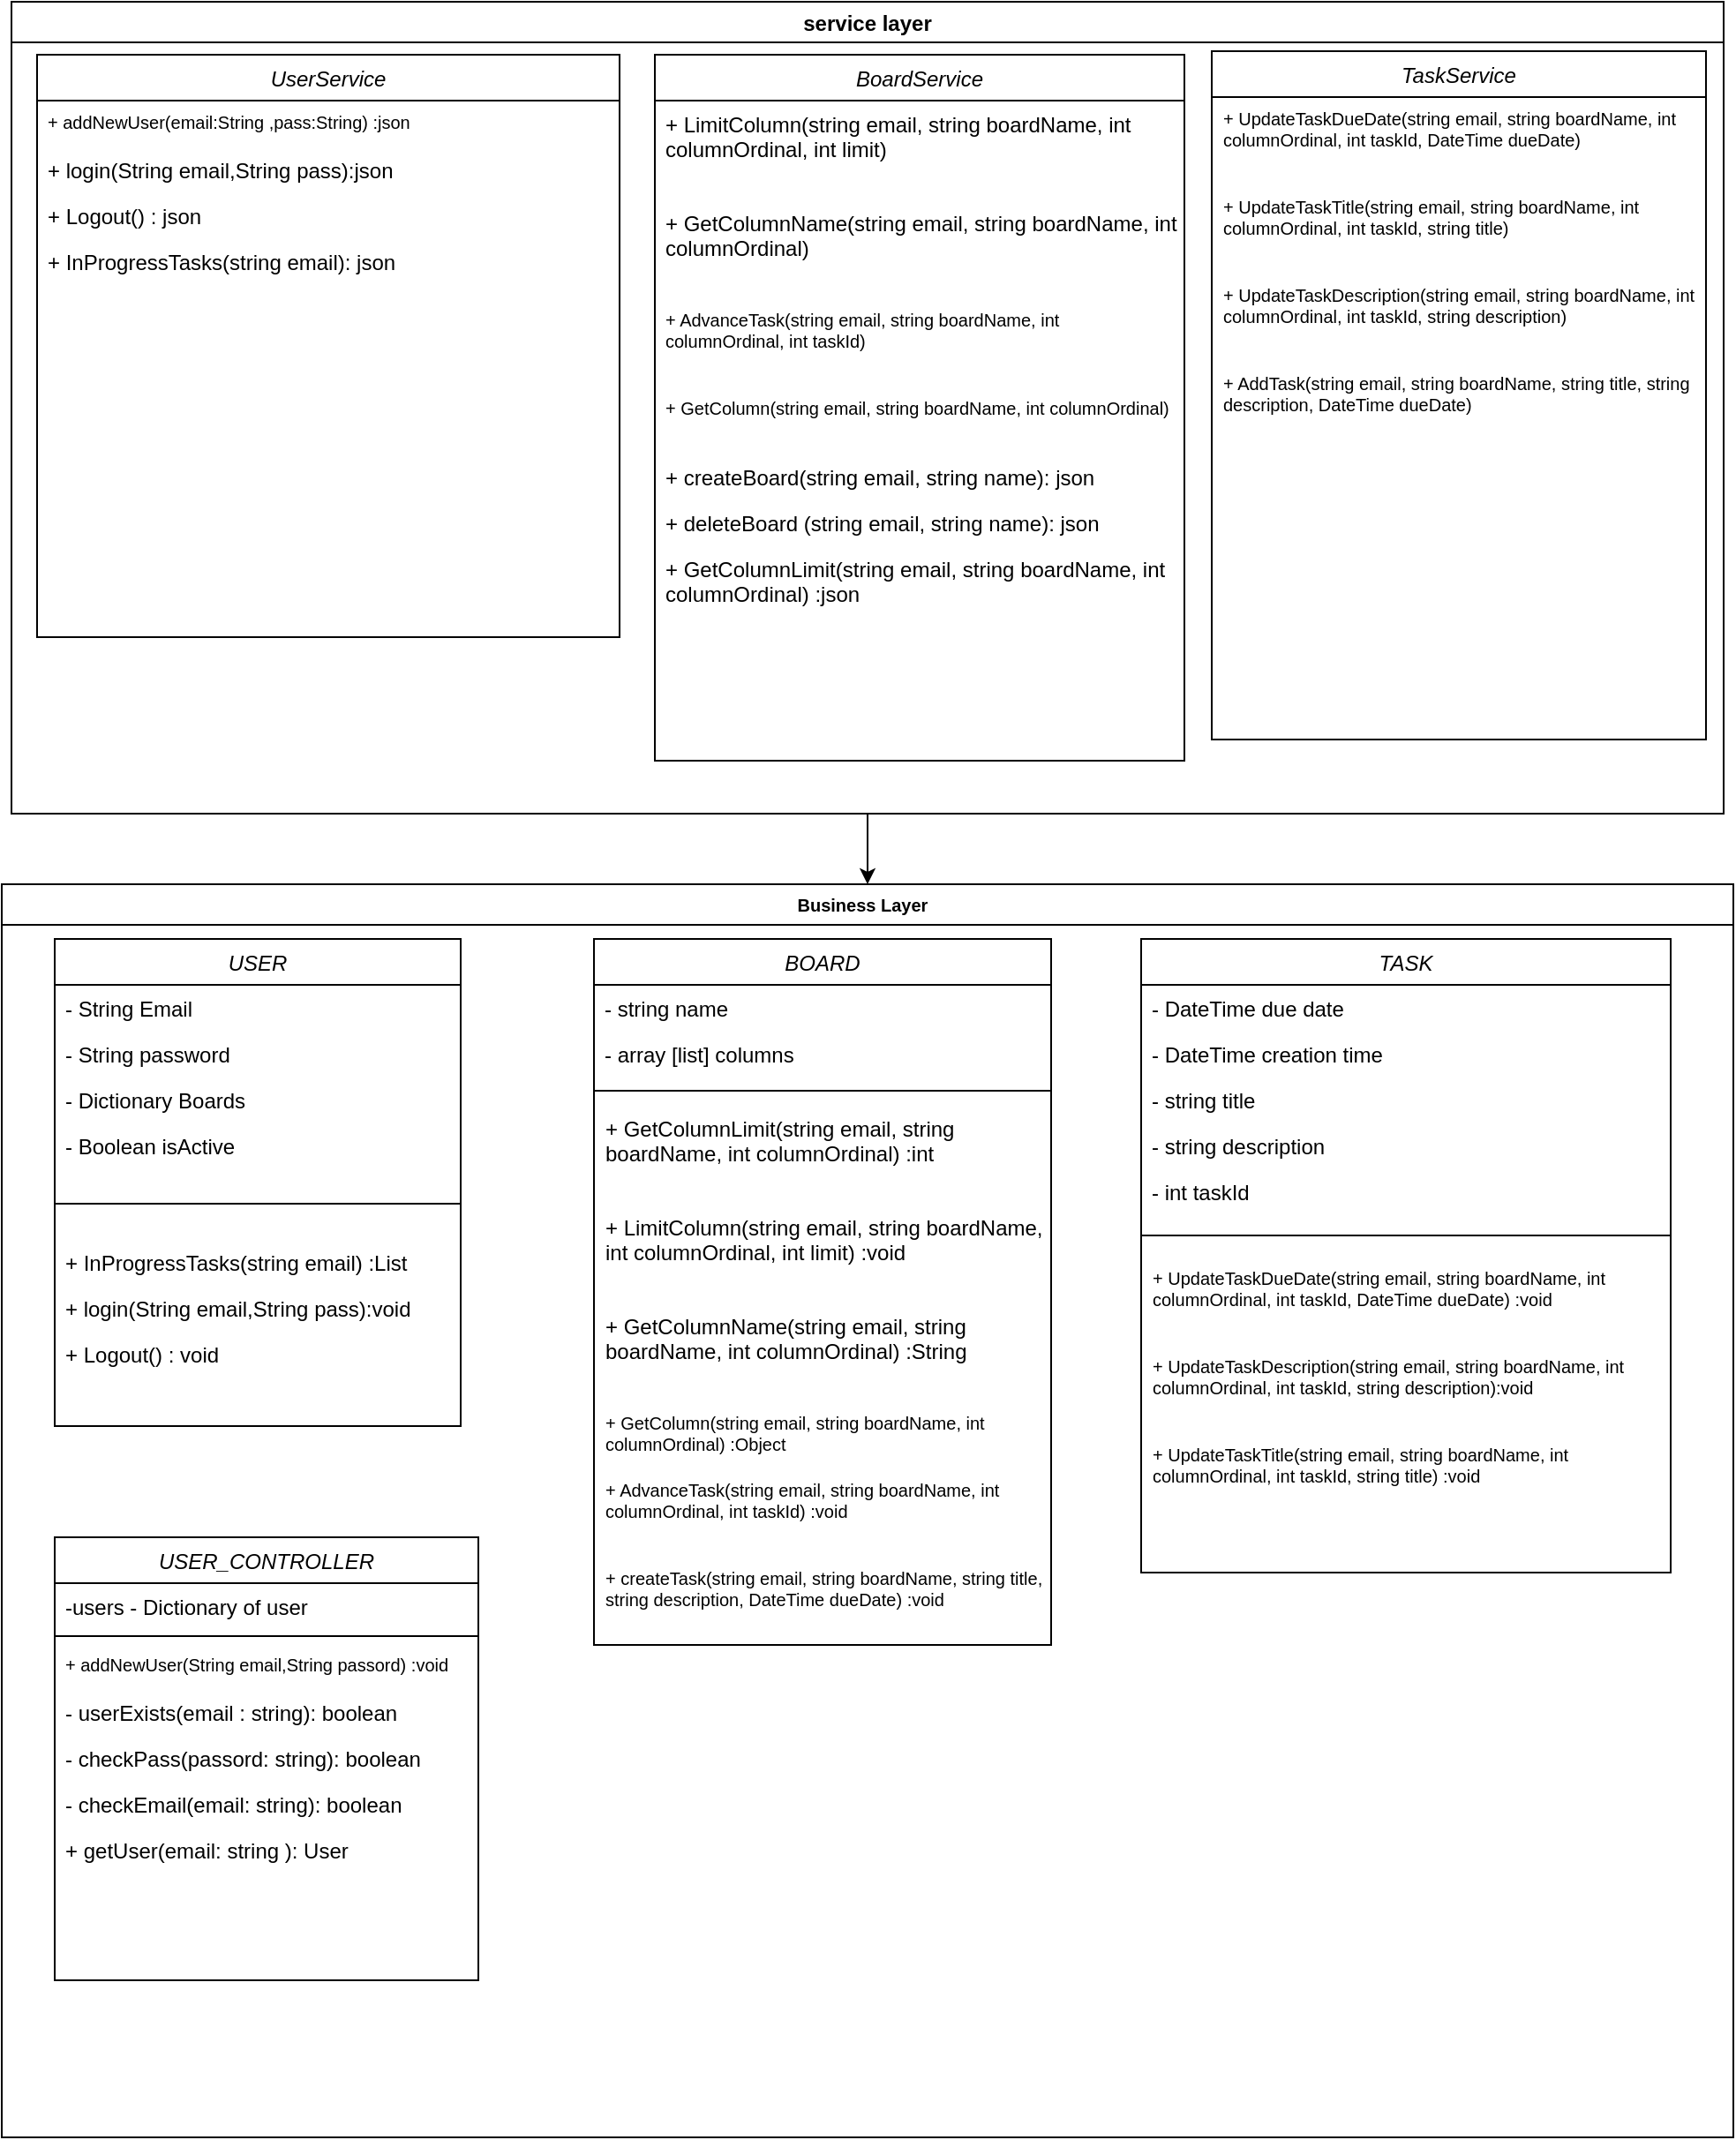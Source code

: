 <mxfile version="17.4.5" type="github" pages="2">
  <diagram id="C5RBs43oDa-KdzZeNtuy" name="Page-1">
    <mxGraphModel dx="1874" dy="762" grid="1" gridSize="10" guides="1" tooltips="1" connect="1" arrows="1" fold="1" page="1" pageScale="1" pageWidth="827" pageHeight="1169" math="0" shadow="0">
      <root>
        <mxCell id="WIyWlLk6GJQsqaUBKTNV-0" />
        <mxCell id="WIyWlLk6GJQsqaUBKTNV-1" parent="WIyWlLk6GJQsqaUBKTNV-0" />
        <mxCell id="kuxYBH9XBRbEfMATsfh_-1" value="service layer" style="swimlane;" parent="WIyWlLk6GJQsqaUBKTNV-1" vertex="1">
          <mxGeometry x="35.5" y="10" width="970" height="460" as="geometry" />
        </mxCell>
        <mxCell id="zkfFHV4jXpPFQw0GAbJ--0" value="UserService" style="swimlane;fontStyle=2;align=center;verticalAlign=top;childLayout=stackLayout;horizontal=1;startSize=26;horizontalStack=0;resizeParent=1;resizeLast=0;collapsible=1;marginBottom=0;rounded=0;shadow=0;strokeWidth=1;" parent="kuxYBH9XBRbEfMATsfh_-1" vertex="1">
          <mxGeometry x="14.5" y="30" width="330" height="330" as="geometry">
            <mxRectangle x="230" y="140" width="160" height="26" as="alternateBounds" />
          </mxGeometry>
        </mxCell>
        <mxCell id="zkfFHV4jXpPFQw0GAbJ--5" value="+ addNewUser(email:String ,pass:String) :json" style="text;align=left;verticalAlign=top;spacingLeft=4;spacingRight=4;overflow=hidden;rotatable=0;points=[[0,0.5],[1,0.5]];portConstraint=eastwest;fontSize=10;whiteSpace=wrap;" parent="zkfFHV4jXpPFQw0GAbJ--0" vertex="1">
          <mxGeometry y="26" width="330" height="26" as="geometry" />
        </mxCell>
        <mxCell id="kuxYBH9XBRbEfMATsfh_-2" value="+ login(String email,String pass):json" style="text;align=left;verticalAlign=top;spacingLeft=4;spacingRight=4;overflow=hidden;rotatable=0;points=[[0,0.5],[1,0.5]];portConstraint=eastwest;" parent="zkfFHV4jXpPFQw0GAbJ--0" vertex="1">
          <mxGeometry y="52" width="330" height="26" as="geometry" />
        </mxCell>
        <mxCell id="kuxYBH9XBRbEfMATsfh_-22" value="+ Logout() : json" style="text;align=left;verticalAlign=top;spacingLeft=4;spacingRight=4;overflow=hidden;rotatable=0;points=[[0,0.5],[1,0.5]];portConstraint=eastwest;" parent="zkfFHV4jXpPFQw0GAbJ--0" vertex="1">
          <mxGeometry y="78" width="330" height="26" as="geometry" />
        </mxCell>
        <mxCell id="Z8_imO0OzPE5mtfcDrdo-55" value="+ InProgressTasks(string email): json" style="text;align=left;verticalAlign=top;spacingLeft=4;spacingRight=4;overflow=hidden;rotatable=0;points=[[0,0.5],[1,0.5]];portConstraint=eastwest;" parent="zkfFHV4jXpPFQw0GAbJ--0" vertex="1">
          <mxGeometry y="104" width="330" height="26" as="geometry" />
        </mxCell>
        <mxCell id="kuxYBH9XBRbEfMATsfh_-10" value="BoardService" style="swimlane;fontStyle=2;align=center;verticalAlign=top;childLayout=stackLayout;horizontal=1;startSize=26;horizontalStack=0;resizeParent=1;resizeLast=0;collapsible=1;marginBottom=0;rounded=0;shadow=0;strokeWidth=1;" parent="kuxYBH9XBRbEfMATsfh_-1" vertex="1">
          <mxGeometry x="364.5" y="30" width="300" height="400" as="geometry">
            <mxRectangle x="230" y="140" width="160" height="26" as="alternateBounds" />
          </mxGeometry>
        </mxCell>
        <mxCell id="kuxYBH9XBRbEfMATsfh_-9" value="+ LimitColumn(string email, string boardName, int columnOrdinal, int limit)" style="text;align=left;verticalAlign=top;spacingLeft=4;spacingRight=4;overflow=hidden;rotatable=0;points=[[0,0.5],[1,0.5]];portConstraint=eastwest;whiteSpace=wrap;" parent="kuxYBH9XBRbEfMATsfh_-10" vertex="1">
          <mxGeometry y="26" width="300" height="56" as="geometry" />
        </mxCell>
        <mxCell id="Z8_imO0OzPE5mtfcDrdo-46" value="+ GetColumnName(string email, string boardName, int columnOrdinal)" style="text;align=left;verticalAlign=top;spacingLeft=4;spacingRight=4;overflow=hidden;rotatable=0;points=[[0,0.5],[1,0.5]];portConstraint=eastwest;whiteSpace=wrap;" parent="kuxYBH9XBRbEfMATsfh_-10" vertex="1">
          <mxGeometry y="82" width="300" height="56" as="geometry" />
        </mxCell>
        <mxCell id="Z8_imO0OzPE5mtfcDrdo-50" value="+ AdvanceTask(string email, string boardName, int columnOrdinal, int taskId)" style="text;align=left;verticalAlign=top;spacingLeft=4;spacingRight=4;overflow=hidden;rotatable=0;points=[[0,0.5],[1,0.5]];portConstraint=eastwest;fontSize=10;whiteSpace=wrap;" parent="kuxYBH9XBRbEfMATsfh_-10" vertex="1">
          <mxGeometry y="138" width="300" height="50" as="geometry" />
        </mxCell>
        <mxCell id="Z8_imO0OzPE5mtfcDrdo-51" value="+ GetColumn(string email, string boardName, int columnOrdinal)" style="text;align=left;verticalAlign=top;spacingLeft=4;spacingRight=4;overflow=hidden;rotatable=0;points=[[0,0.5],[1,0.5]];portConstraint=eastwest;fontSize=10;whiteSpace=wrap;" parent="kuxYBH9XBRbEfMATsfh_-10" vertex="1">
          <mxGeometry y="188" width="300" height="38" as="geometry" />
        </mxCell>
        <mxCell id="Z8_imO0OzPE5mtfcDrdo-52" value="+ createBoard(string email, string name): json" style="text;align=left;verticalAlign=top;spacingLeft=4;spacingRight=4;overflow=hidden;rotatable=0;points=[[0,0.5],[1,0.5]];portConstraint=eastwest;" parent="kuxYBH9XBRbEfMATsfh_-10" vertex="1">
          <mxGeometry y="226" width="300" height="26" as="geometry" />
        </mxCell>
        <mxCell id="Z8_imO0OzPE5mtfcDrdo-53" value="+ deleteBoard (string email, string name): json" style="text;align=left;verticalAlign=top;spacingLeft=4;spacingRight=4;overflow=hidden;rotatable=0;points=[[0,0.5],[1,0.5]];portConstraint=eastwest;" parent="kuxYBH9XBRbEfMATsfh_-10" vertex="1">
          <mxGeometry y="252" width="300" height="26" as="geometry" />
        </mxCell>
        <mxCell id="-5RV4af-4A9m26yrTCnY-0" value="+ GetColumnLimit(string email, string boardName, int columnOrdinal) :json" style="text;align=left;verticalAlign=top;spacingLeft=4;spacingRight=4;overflow=hidden;rotatable=0;points=[[0,0.5],[1,0.5]];portConstraint=eastwest;whiteSpace=wrap;" parent="kuxYBH9XBRbEfMATsfh_-10" vertex="1">
          <mxGeometry y="278" width="300" height="56" as="geometry" />
        </mxCell>
        <mxCell id="kuxYBH9XBRbEfMATsfh_-4" value="TaskService" style="swimlane;fontStyle=2;align=center;verticalAlign=top;childLayout=stackLayout;horizontal=1;startSize=26;horizontalStack=0;resizeParent=1;resizeLast=0;collapsible=1;marginBottom=0;rounded=0;shadow=0;strokeWidth=1;" parent="kuxYBH9XBRbEfMATsfh_-1" vertex="1">
          <mxGeometry x="680" y="28" width="280" height="390" as="geometry">
            <mxRectangle x="230" y="140" width="160" height="26" as="alternateBounds" />
          </mxGeometry>
        </mxCell>
        <mxCell id="kuxYBH9XBRbEfMATsfh_-23" value="+ UpdateTaskDueDate(string email, string boardName, int columnOrdinal, int taskId, DateTime dueDate)" style="text;align=left;verticalAlign=top;spacingLeft=4;spacingRight=4;overflow=hidden;rotatable=0;points=[[0,0.5],[1,0.5]];portConstraint=eastwest;whiteSpace=wrap;fontSize=10;" parent="kuxYBH9XBRbEfMATsfh_-4" vertex="1">
          <mxGeometry y="26" width="280" height="50" as="geometry" />
        </mxCell>
        <mxCell id="Z8_imO0OzPE5mtfcDrdo-47" value="+ UpdateTaskTitle(string email, string boardName, int columnOrdinal, int taskId, string title)" style="text;align=left;verticalAlign=top;spacingLeft=4;spacingRight=4;overflow=hidden;rotatable=0;points=[[0,0.5],[1,0.5]];portConstraint=eastwest;whiteSpace=wrap;fontSize=10;" parent="kuxYBH9XBRbEfMATsfh_-4" vertex="1">
          <mxGeometry y="76" width="280" height="50" as="geometry" />
        </mxCell>
        <mxCell id="Z8_imO0OzPE5mtfcDrdo-48" value="+ UpdateTaskDescription(string email, string boardName, int columnOrdinal, int taskId, string description)" style="text;align=left;verticalAlign=top;spacingLeft=4;spacingRight=4;overflow=hidden;rotatable=0;points=[[0,0.5],[1,0.5]];portConstraint=eastwest;whiteSpace=wrap;fontSize=10;" parent="kuxYBH9XBRbEfMATsfh_-4" vertex="1">
          <mxGeometry y="126" width="280" height="50" as="geometry" />
        </mxCell>
        <mxCell id="kuxYBH9XBRbEfMATsfh_-24" value="+ AddTask(string email, string boardName, string title, string description, DateTime dueDate)" style="text;align=left;verticalAlign=top;spacingLeft=4;spacingRight=4;overflow=hidden;rotatable=0;points=[[0,0.5],[1,0.5]];portConstraint=eastwest;fontSize=10;whiteSpace=wrap;" parent="kuxYBH9XBRbEfMATsfh_-4" vertex="1">
          <mxGeometry y="176" width="280" height="50" as="geometry" />
        </mxCell>
        <mxCell id="kuxYBH9XBRbEfMATsfh_-43" value="Business Layer  " style="swimlane;fontSize=10;html=0;" parent="WIyWlLk6GJQsqaUBKTNV-1" vertex="1">
          <mxGeometry x="30" y="510" width="981" height="710" as="geometry" />
        </mxCell>
        <mxCell id="kuxYBH9XBRbEfMATsfh_-44" value="USER" style="swimlane;fontStyle=2;align=center;verticalAlign=top;childLayout=stackLayout;horizontal=1;startSize=26;horizontalStack=0;resizeParent=1;resizeLast=0;collapsible=1;marginBottom=0;rounded=0;shadow=0;strokeWidth=1;" parent="kuxYBH9XBRbEfMATsfh_-43" vertex="1">
          <mxGeometry x="30" y="31" width="230" height="276" as="geometry">
            <mxRectangle x="230" y="140" width="160" height="26" as="alternateBounds" />
          </mxGeometry>
        </mxCell>
        <mxCell id="Z8_imO0OzPE5mtfcDrdo-65" value="- String Email " style="text;align=left;verticalAlign=top;spacingLeft=4;spacingRight=4;overflow=hidden;rotatable=0;points=[[0,0.5],[1,0.5]];portConstraint=eastwest;rounded=0;shadow=0;html=0;" parent="kuxYBH9XBRbEfMATsfh_-44" vertex="1">
          <mxGeometry y="26" width="230" height="26" as="geometry" />
        </mxCell>
        <mxCell id="Z8_imO0OzPE5mtfcDrdo-66" value="- String password" style="text;align=left;verticalAlign=top;spacingLeft=4;spacingRight=4;overflow=hidden;rotatable=0;points=[[0,0.5],[1,0.5]];portConstraint=eastwest;rounded=0;shadow=0;html=0;" parent="kuxYBH9XBRbEfMATsfh_-44" vertex="1">
          <mxGeometry y="52" width="230" height="26" as="geometry" />
        </mxCell>
        <mxCell id="Z8_imO0OzPE5mtfcDrdo-64" value="- Dictionary Boards" style="text;align=left;verticalAlign=top;spacingLeft=4;spacingRight=4;overflow=hidden;rotatable=0;points=[[0,0.5],[1,0.5]];portConstraint=eastwest;rounded=0;shadow=0;html=0;" parent="kuxYBH9XBRbEfMATsfh_-44" vertex="1">
          <mxGeometry y="78" width="230" height="26" as="geometry" />
        </mxCell>
        <mxCell id="ka-zzdDfXpj7b6_8LT6b-11" value="- Boolean isActive" style="text;align=left;verticalAlign=top;spacingLeft=4;spacingRight=4;overflow=hidden;rotatable=0;points=[[0,0.5],[1,0.5]];portConstraint=eastwest;rounded=0;shadow=0;html=0;" parent="kuxYBH9XBRbEfMATsfh_-44" vertex="1">
          <mxGeometry y="104" width="230" height="26" as="geometry" />
        </mxCell>
        <mxCell id="kuxYBH9XBRbEfMATsfh_-47" value="" style="line;html=1;strokeWidth=1;align=left;verticalAlign=middle;spacingTop=-1;spacingLeft=3;spacingRight=3;rotatable=0;labelPosition=right;points=[];portConstraint=eastwest;" parent="kuxYBH9XBRbEfMATsfh_-44" vertex="1">
          <mxGeometry y="130" width="230" height="40" as="geometry" />
        </mxCell>
        <mxCell id="Z8_imO0OzPE5mtfcDrdo-63" value="+ InProgressTasks(string email) :List" style="text;align=left;verticalAlign=top;spacingLeft=4;spacingRight=4;overflow=hidden;rotatable=0;points=[[0,0.5],[1,0.5]];portConstraint=eastwest;" parent="kuxYBH9XBRbEfMATsfh_-44" vertex="1">
          <mxGeometry y="170" width="230" height="26" as="geometry" />
        </mxCell>
        <mxCell id="Z8_imO0OzPE5mtfcDrdo-59" value="+ login(String email,String pass):void" style="text;align=left;verticalAlign=top;spacingLeft=4;spacingRight=4;overflow=hidden;rotatable=0;points=[[0,0.5],[1,0.5]];portConstraint=eastwest;" parent="kuxYBH9XBRbEfMATsfh_-44" vertex="1">
          <mxGeometry y="196" width="230" height="26" as="geometry" />
        </mxCell>
        <mxCell id="Z8_imO0OzPE5mtfcDrdo-60" value="+ Logout() : void" style="text;align=left;verticalAlign=top;spacingLeft=4;spacingRight=4;overflow=hidden;rotatable=0;points=[[0,0.5],[1,0.5]];portConstraint=eastwest;" parent="kuxYBH9XBRbEfMATsfh_-44" vertex="1">
          <mxGeometry y="222" width="230" height="26" as="geometry" />
        </mxCell>
        <mxCell id="kuxYBH9XBRbEfMATsfh_-51" value="USER_CONTROLLER" style="swimlane;fontStyle=2;align=center;verticalAlign=top;childLayout=stackLayout;horizontal=1;startSize=26;horizontalStack=0;resizeParent=1;resizeLast=0;collapsible=1;marginBottom=0;rounded=0;shadow=0;strokeWidth=1;" parent="kuxYBH9XBRbEfMATsfh_-43" vertex="1">
          <mxGeometry x="30" y="370" width="240" height="251" as="geometry">
            <mxRectangle x="230" y="140" width="160" height="26" as="alternateBounds" />
          </mxGeometry>
        </mxCell>
        <mxCell id="kuxYBH9XBRbEfMATsfh_-52" value="-users - Dictionary of user" style="text;align=left;verticalAlign=top;spacingLeft=4;spacingRight=4;overflow=hidden;rotatable=0;points=[[0,0.5],[1,0.5]];portConstraint=eastwest;rounded=0;shadow=0;html=0;" parent="kuxYBH9XBRbEfMATsfh_-51" vertex="1">
          <mxGeometry y="26" width="240" height="26" as="geometry" />
        </mxCell>
        <mxCell id="kuxYBH9XBRbEfMATsfh_-54" value="" style="line;html=1;strokeWidth=1;align=left;verticalAlign=middle;spacingTop=-1;spacingLeft=3;spacingRight=3;rotatable=0;labelPosition=right;points=[];portConstraint=eastwest;" parent="kuxYBH9XBRbEfMATsfh_-51" vertex="1">
          <mxGeometry y="52" width="240" height="8" as="geometry" />
        </mxCell>
        <mxCell id="Z8_imO0OzPE5mtfcDrdo-58" value="+ addNewUser(String email,String passord) :void" style="text;align=left;verticalAlign=top;spacingLeft=4;spacingRight=4;overflow=hidden;rotatable=0;points=[[0,0.5],[1,0.5]];portConstraint=eastwest;fontSize=10;whiteSpace=wrap;" parent="kuxYBH9XBRbEfMATsfh_-51" vertex="1">
          <mxGeometry y="60" width="240" height="26" as="geometry" />
        </mxCell>
        <mxCell id="ka-zzdDfXpj7b6_8LT6b-7" value="- userExists(email : string): boolean" style="text;align=left;verticalAlign=top;spacingLeft=4;spacingRight=4;overflow=hidden;rotatable=0;points=[[0,0.5],[1,0.5]];portConstraint=eastwest;" parent="kuxYBH9XBRbEfMATsfh_-51" vertex="1">
          <mxGeometry y="86" width="240" height="26" as="geometry" />
        </mxCell>
        <mxCell id="ka-zzdDfXpj7b6_8LT6b-8" value="- checkPass(passord: string): boolean" style="text;align=left;verticalAlign=top;spacingLeft=4;spacingRight=4;overflow=hidden;rotatable=0;points=[[0,0.5],[1,0.5]];portConstraint=eastwest;" parent="kuxYBH9XBRbEfMATsfh_-51" vertex="1">
          <mxGeometry y="112" width="240" height="26" as="geometry" />
        </mxCell>
        <mxCell id="ka-zzdDfXpj7b6_8LT6b-9" value="- checkEmail(email: string): boolean" style="text;align=left;verticalAlign=top;spacingLeft=4;spacingRight=4;overflow=hidden;rotatable=0;points=[[0,0.5],[1,0.5]];portConstraint=eastwest;" parent="kuxYBH9XBRbEfMATsfh_-51" vertex="1">
          <mxGeometry y="138" width="240" height="26" as="geometry" />
        </mxCell>
        <mxCell id="ka-zzdDfXpj7b6_8LT6b-10" value="+ getUser(email: string ): User" style="text;align=left;verticalAlign=top;spacingLeft=4;spacingRight=4;overflow=hidden;rotatable=0;points=[[0,0.5],[1,0.5]];portConstraint=eastwest;" parent="kuxYBH9XBRbEfMATsfh_-51" vertex="1">
          <mxGeometry y="164" width="240" height="26" as="geometry" />
        </mxCell>
        <mxCell id="Z8_imO0OzPE5mtfcDrdo-8" value="BOARD" style="swimlane;fontStyle=2;align=center;verticalAlign=top;childLayout=stackLayout;horizontal=1;startSize=26;horizontalStack=0;resizeParent=1;resizeLast=0;collapsible=1;marginBottom=0;rounded=0;shadow=0;strokeWidth=1;" parent="kuxYBH9XBRbEfMATsfh_-43" vertex="1">
          <mxGeometry x="335.5" y="31" width="259" height="400" as="geometry">
            <mxRectangle x="230" y="140" width="160" height="26" as="alternateBounds" />
          </mxGeometry>
        </mxCell>
        <mxCell id="Z8_imO0OzPE5mtfcDrdo-67" value="- string name" style="text;align=left;verticalAlign=top;spacingLeft=4;spacingRight=4;overflow=hidden;rotatable=0;points=[[0,0.5],[1,0.5]];portConstraint=eastwest;rounded=0;shadow=0;html=0;" parent="Z8_imO0OzPE5mtfcDrdo-8" vertex="1">
          <mxGeometry y="26" width="259" height="26" as="geometry" />
        </mxCell>
        <mxCell id="Z8_imO0OzPE5mtfcDrdo-68" value="- array [list] columns" style="text;align=left;verticalAlign=top;spacingLeft=4;spacingRight=4;overflow=hidden;rotatable=0;points=[[0,0.5],[1,0.5]];portConstraint=eastwest;rounded=0;shadow=0;html=0;" parent="Z8_imO0OzPE5mtfcDrdo-8" vertex="1">
          <mxGeometry y="52" width="259" height="26" as="geometry" />
        </mxCell>
        <mxCell id="Z8_imO0OzPE5mtfcDrdo-11" value="" style="line;html=1;strokeWidth=1;align=left;verticalAlign=middle;spacingTop=-1;spacingLeft=3;spacingRight=3;rotatable=0;labelPosition=right;points=[];portConstraint=eastwest;" parent="Z8_imO0OzPE5mtfcDrdo-8" vertex="1">
          <mxGeometry y="78" width="259" height="16" as="geometry" />
        </mxCell>
        <mxCell id="ka-zzdDfXpj7b6_8LT6b-22" value="+ GetColumnLimit(string email, string boardName, int columnOrdinal) :int" style="text;align=left;verticalAlign=top;spacingLeft=4;spacingRight=4;overflow=hidden;rotatable=0;points=[[0,0.5],[1,0.5]];portConstraint=eastwest;whiteSpace=wrap;" parent="Z8_imO0OzPE5mtfcDrdo-8" vertex="1">
          <mxGeometry y="94" width="259" height="56" as="geometry" />
        </mxCell>
        <mxCell id="Z8_imO0OzPE5mtfcDrdo-76" value="+ LimitColumn(string email, string boardName, int columnOrdinal, int limit) :void" style="text;align=left;verticalAlign=top;spacingLeft=4;spacingRight=4;overflow=hidden;rotatable=0;points=[[0,0.5],[1,0.5]];portConstraint=eastwest;whiteSpace=wrap;" parent="Z8_imO0OzPE5mtfcDrdo-8" vertex="1">
          <mxGeometry y="150" width="259" height="56" as="geometry" />
        </mxCell>
        <mxCell id="Z8_imO0OzPE5mtfcDrdo-77" value="+ GetColumnName(string email, string boardName, int columnOrdinal) :String" style="text;align=left;verticalAlign=top;spacingLeft=4;spacingRight=4;overflow=hidden;rotatable=0;points=[[0,0.5],[1,0.5]];portConstraint=eastwest;whiteSpace=wrap;" parent="Z8_imO0OzPE5mtfcDrdo-8" vertex="1">
          <mxGeometry y="206" width="259" height="56" as="geometry" />
        </mxCell>
        <mxCell id="Z8_imO0OzPE5mtfcDrdo-80" value="+ GetColumn(string email, string boardName, int columnOrdinal) :Object" style="text;align=left;verticalAlign=top;spacingLeft=4;spacingRight=4;overflow=hidden;rotatable=0;points=[[0,0.5],[1,0.5]];portConstraint=eastwest;fontSize=10;whiteSpace=wrap;" parent="Z8_imO0OzPE5mtfcDrdo-8" vertex="1">
          <mxGeometry y="262" width="259" height="38" as="geometry" />
        </mxCell>
        <mxCell id="Z8_imO0OzPE5mtfcDrdo-79" value="+ AdvanceTask(string email, string boardName, int columnOrdinal, int taskId) :void" style="text;align=left;verticalAlign=top;spacingLeft=4;spacingRight=4;overflow=hidden;rotatable=0;points=[[0,0.5],[1,0.5]];portConstraint=eastwest;fontSize=10;whiteSpace=wrap;" parent="Z8_imO0OzPE5mtfcDrdo-8" vertex="1">
          <mxGeometry y="300" width="259" height="50" as="geometry" />
        </mxCell>
        <mxCell id="Z8_imO0OzPE5mtfcDrdo-78" value="+ createTask(string email, string boardName, string title, string description, DateTime dueDate) :void" style="text;align=left;verticalAlign=top;spacingLeft=4;spacingRight=4;overflow=hidden;rotatable=0;points=[[0,0.5],[1,0.5]];portConstraint=eastwest;fontSize=10;whiteSpace=wrap;" parent="Z8_imO0OzPE5mtfcDrdo-8" vertex="1">
          <mxGeometry y="350" width="259" height="50" as="geometry" />
        </mxCell>
        <mxCell id="Z8_imO0OzPE5mtfcDrdo-22" value="TASK" style="swimlane;fontStyle=2;align=center;verticalAlign=top;childLayout=stackLayout;horizontal=1;startSize=26;horizontalStack=0;resizeParent=1;resizeLast=0;collapsible=1;marginBottom=0;rounded=0;shadow=0;strokeWidth=1;" parent="kuxYBH9XBRbEfMATsfh_-43" vertex="1">
          <mxGeometry x="645.5" y="31" width="300" height="359" as="geometry">
            <mxRectangle x="230" y="140" width="160" height="26" as="alternateBounds" />
          </mxGeometry>
        </mxCell>
        <mxCell id="Z8_imO0OzPE5mtfcDrdo-72" value="- DateTime due date " style="text;align=left;verticalAlign=top;spacingLeft=4;spacingRight=4;overflow=hidden;rotatable=0;points=[[0,0.5],[1,0.5]];portConstraint=eastwest;rounded=0;shadow=0;html=0;" parent="Z8_imO0OzPE5mtfcDrdo-22" vertex="1">
          <mxGeometry y="26" width="300" height="26" as="geometry" />
        </mxCell>
        <mxCell id="Z8_imO0OzPE5mtfcDrdo-71" value="- DateTime creation time " style="text;align=left;verticalAlign=top;spacingLeft=4;spacingRight=4;overflow=hidden;rotatable=0;points=[[0,0.5],[1,0.5]];portConstraint=eastwest;rounded=0;shadow=0;html=0;" parent="Z8_imO0OzPE5mtfcDrdo-22" vertex="1">
          <mxGeometry y="52" width="300" height="26" as="geometry" />
        </mxCell>
        <mxCell id="Z8_imO0OzPE5mtfcDrdo-73" value="- string title" style="text;align=left;verticalAlign=top;spacingLeft=4;spacingRight=4;overflow=hidden;rotatable=0;points=[[0,0.5],[1,0.5]];portConstraint=eastwest;rounded=0;shadow=0;html=0;" parent="Z8_imO0OzPE5mtfcDrdo-22" vertex="1">
          <mxGeometry y="78" width="300" height="26" as="geometry" />
        </mxCell>
        <mxCell id="Z8_imO0OzPE5mtfcDrdo-74" value="- string description" style="text;align=left;verticalAlign=top;spacingLeft=4;spacingRight=4;overflow=hidden;rotatable=0;points=[[0,0.5],[1,0.5]];portConstraint=eastwest;rounded=0;shadow=0;html=0;" parent="Z8_imO0OzPE5mtfcDrdo-22" vertex="1">
          <mxGeometry y="104" width="300" height="26" as="geometry" />
        </mxCell>
        <mxCell id="Z8_imO0OzPE5mtfcDrdo-75" value="- int taskId" style="text;align=left;verticalAlign=top;spacingLeft=4;spacingRight=4;overflow=hidden;rotatable=0;points=[[0,0.5],[1,0.5]];portConstraint=eastwest;rounded=0;shadow=0;html=0;" parent="Z8_imO0OzPE5mtfcDrdo-22" vertex="1">
          <mxGeometry y="130" width="300" height="26" as="geometry" />
        </mxCell>
        <mxCell id="Z8_imO0OzPE5mtfcDrdo-27" value="" style="line;html=1;strokeWidth=1;align=left;verticalAlign=middle;spacingTop=-1;spacingLeft=3;spacingRight=3;rotatable=0;labelPosition=right;points=[];portConstraint=eastwest;" parent="Z8_imO0OzPE5mtfcDrdo-22" vertex="1">
          <mxGeometry y="156" width="300" height="24" as="geometry" />
        </mxCell>
        <mxCell id="Z8_imO0OzPE5mtfcDrdo-92" value="+ UpdateTaskDueDate(string email, string boardName, int columnOrdinal, int taskId, DateTime dueDate) :void" style="text;align=left;verticalAlign=top;spacingLeft=4;spacingRight=4;overflow=hidden;rotatable=0;points=[[0,0.5],[1,0.5]];portConstraint=eastwest;whiteSpace=wrap;fontSize=10;" parent="Z8_imO0OzPE5mtfcDrdo-22" vertex="1">
          <mxGeometry y="180" width="300" height="50" as="geometry" />
        </mxCell>
        <mxCell id="Z8_imO0OzPE5mtfcDrdo-94" value="+ UpdateTaskDescription(string email, string boardName, int columnOrdinal, int taskId, string description):void" style="text;align=left;verticalAlign=top;spacingLeft=4;spacingRight=4;overflow=hidden;rotatable=0;points=[[0,0.5],[1,0.5]];portConstraint=eastwest;whiteSpace=wrap;fontSize=10;" parent="Z8_imO0OzPE5mtfcDrdo-22" vertex="1">
          <mxGeometry y="230" width="300" height="50" as="geometry" />
        </mxCell>
        <mxCell id="Z8_imO0OzPE5mtfcDrdo-93" value="+ UpdateTaskTitle(string email, string boardName, int columnOrdinal, int taskId, string title) :void" style="text;align=left;verticalAlign=top;spacingLeft=4;spacingRight=4;overflow=hidden;rotatable=0;points=[[0,0.5],[1,0.5]];portConstraint=eastwest;whiteSpace=wrap;fontSize=10;" parent="Z8_imO0OzPE5mtfcDrdo-22" vertex="1">
          <mxGeometry y="280" width="300" height="50" as="geometry" />
        </mxCell>
        <mxCell id="kuxYBH9XBRbEfMATsfh_-70" value="" style="endArrow=classic;html=1;rounded=0;fontSize=12;exitX=0.5;exitY=1;exitDx=0;exitDy=0;entryX=0.5;entryY=0;entryDx=0;entryDy=0;" parent="WIyWlLk6GJQsqaUBKTNV-1" source="kuxYBH9XBRbEfMATsfh_-1" target="kuxYBH9XBRbEfMATsfh_-43" edge="1">
          <mxGeometry width="50" height="50" relative="1" as="geometry">
            <mxPoint x="440.5" y="170" as="sourcePoint" />
            <mxPoint x="465.5" y="160" as="targetPoint" />
          </mxGeometry>
        </mxCell>
      </root>
    </mxGraphModel>
  </diagram>
  <diagram name="milestone2" id="YwT4eNZr38iMzOQ1nQks">
    <mxGraphModel dx="1785" dy="726" grid="1" gridSize="10" guides="1" tooltips="1" connect="1" arrows="1" fold="1" page="1" pageScale="1" pageWidth="827" pageHeight="1169" math="0" shadow="0">
      <root>
        <mxCell id="kQiqpdefq2UBkIxxcal7-0" />
        <mxCell id="kQiqpdefq2UBkIxxcal7-1" parent="kQiqpdefq2UBkIxxcal7-0" />
        <mxCell id="kQiqpdefq2UBkIxxcal7-2" value="service layer" style="swimlane;" parent="kQiqpdefq2UBkIxxcal7-1" vertex="1">
          <mxGeometry x="35.5" y="10" width="970" height="460" as="geometry" />
        </mxCell>
        <mxCell id="kQiqpdefq2UBkIxxcal7-3" value="UserService" style="swimlane;fontStyle=2;align=center;verticalAlign=top;childLayout=stackLayout;horizontal=1;startSize=26;horizontalStack=0;resizeParent=1;resizeLast=0;collapsible=1;marginBottom=0;rounded=0;shadow=0;strokeWidth=1;" parent="kQiqpdefq2UBkIxxcal7-2" vertex="1">
          <mxGeometry x="14.5" y="30" width="330" height="330" as="geometry">
            <mxRectangle x="230" y="140" width="160" height="26" as="alternateBounds" />
          </mxGeometry>
        </mxCell>
        <mxCell id="kQiqpdefq2UBkIxxcal7-4" value="+ addNewUser(email:String ,pass:String) :json" style="text;align=left;verticalAlign=top;spacingLeft=4;spacingRight=4;overflow=hidden;rotatable=0;points=[[0,0.5],[1,0.5]];portConstraint=eastwest;fontSize=10;whiteSpace=wrap;" parent="kQiqpdefq2UBkIxxcal7-3" vertex="1">
          <mxGeometry y="26" width="330" height="26" as="geometry" />
        </mxCell>
        <mxCell id="kQiqpdefq2UBkIxxcal7-5" value="+ login(String email,String pass):json" style="text;align=left;verticalAlign=top;spacingLeft=4;spacingRight=4;overflow=hidden;rotatable=0;points=[[0,0.5],[1,0.5]];portConstraint=eastwest;" parent="kQiqpdefq2UBkIxxcal7-3" vertex="1">
          <mxGeometry y="52" width="330" height="26" as="geometry" />
        </mxCell>
        <mxCell id="kQiqpdefq2UBkIxxcal7-6" value="+ Logout() : json" style="text;align=left;verticalAlign=top;spacingLeft=4;spacingRight=4;overflow=hidden;rotatable=0;points=[[0,0.5],[1,0.5]];portConstraint=eastwest;" parent="kQiqpdefq2UBkIxxcal7-3" vertex="1">
          <mxGeometry y="78" width="330" height="26" as="geometry" />
        </mxCell>
        <mxCell id="kQiqpdefq2UBkIxxcal7-7" value="+ InProgressTasks(string email): json" style="text;align=left;verticalAlign=top;spacingLeft=4;spacingRight=4;overflow=hidden;rotatable=0;points=[[0,0.5],[1,0.5]];portConstraint=eastwest;" parent="kQiqpdefq2UBkIxxcal7-3" vertex="1">
          <mxGeometry y="104" width="330" height="26" as="geometry" />
        </mxCell>
        <mxCell id="yjBYHykSqS5qST9Ix75h-73" value="+ TransferOwner(User , BoardID ):json" style="text;align=left;verticalAlign=top;spacingLeft=4;spacingRight=4;overflow=hidden;rotatable=0;points=[[0,0.5],[1,0.5]];portConstraint=eastwest;" parent="kQiqpdefq2UBkIxxcal7-3" vertex="1">
          <mxGeometry y="130" width="330" height="26" as="geometry" />
        </mxCell>
        <mxCell id="yjBYHykSqS5qST9Ix75h-71" value="+ JoinBoard(int BoardID) :json" style="text;align=left;verticalAlign=top;spacingLeft=4;spacingRight=4;overflow=hidden;rotatable=0;points=[[0,0.5],[1,0.5]];portConstraint=eastwest;whiteSpace=wrap;" parent="kQiqpdefq2UBkIxxcal7-3" vertex="1">
          <mxGeometry y="156" width="330" height="56" as="geometry" />
        </mxCell>
        <mxCell id="yjBYHykSqS5qST9Ix75h-76" value="+ LeaveBoard(int BoardID) :json" style="text;align=left;verticalAlign=top;spacingLeft=4;spacingRight=4;overflow=hidden;rotatable=0;points=[[0,0.5],[1,0.5]];portConstraint=eastwest;whiteSpace=wrap;" parent="kQiqpdefq2UBkIxxcal7-3" vertex="1">
          <mxGeometry y="212" width="330" height="56" as="geometry" />
        </mxCell>
        <mxCell id="kQiqpdefq2UBkIxxcal7-8" value="BoardService" style="swimlane;fontStyle=2;align=center;verticalAlign=top;childLayout=stackLayout;horizontal=1;startSize=26;horizontalStack=0;resizeParent=1;resizeLast=0;collapsible=1;marginBottom=0;rounded=0;shadow=0;strokeWidth=1;" parent="kQiqpdefq2UBkIxxcal7-2" vertex="1">
          <mxGeometry x="364.5" y="30" width="300" height="400" as="geometry">
            <mxRectangle x="230" y="140" width="160" height="26" as="alternateBounds" />
          </mxGeometry>
        </mxCell>
        <mxCell id="kQiqpdefq2UBkIxxcal7-9" value="+ LimitColumn(string email, string boardName, int columnOrdinal, int limit)" style="text;align=left;verticalAlign=top;spacingLeft=4;spacingRight=4;overflow=hidden;rotatable=0;points=[[0,0.5],[1,0.5]];portConstraint=eastwest;whiteSpace=wrap;" parent="kQiqpdefq2UBkIxxcal7-8" vertex="1">
          <mxGeometry y="26" width="300" height="56" as="geometry" />
        </mxCell>
        <mxCell id="kQiqpdefq2UBkIxxcal7-10" value="+ GetColumnName(string email, string boardName, int columnOrdinal)" style="text;align=left;verticalAlign=top;spacingLeft=4;spacingRight=4;overflow=hidden;rotatable=0;points=[[0,0.5],[1,0.5]];portConstraint=eastwest;whiteSpace=wrap;" parent="kQiqpdefq2UBkIxxcal7-8" vertex="1">
          <mxGeometry y="82" width="300" height="56" as="geometry" />
        </mxCell>
        <mxCell id="kQiqpdefq2UBkIxxcal7-11" value="+ AdvanceTask(string email, string boardName, int columnOrdinal, int taskId)" style="text;align=left;verticalAlign=top;spacingLeft=4;spacingRight=4;overflow=hidden;rotatable=0;points=[[0,0.5],[1,0.5]];portConstraint=eastwest;fontSize=10;whiteSpace=wrap;" parent="kQiqpdefq2UBkIxxcal7-8" vertex="1">
          <mxGeometry y="138" width="300" height="50" as="geometry" />
        </mxCell>
        <mxCell id="kQiqpdefq2UBkIxxcal7-12" value="+ GetColumn(string email, string boardName, int columnOrdinal)" style="text;align=left;verticalAlign=top;spacingLeft=4;spacingRight=4;overflow=hidden;rotatable=0;points=[[0,0.5],[1,0.5]];portConstraint=eastwest;fontSize=10;whiteSpace=wrap;" parent="kQiqpdefq2UBkIxxcal7-8" vertex="1">
          <mxGeometry y="188" width="300" height="38" as="geometry" />
        </mxCell>
        <mxCell id="kQiqpdefq2UBkIxxcal7-13" value="+ createBoard(string email, string name): json" style="text;align=left;verticalAlign=top;spacingLeft=4;spacingRight=4;overflow=hidden;rotatable=0;points=[[0,0.5],[1,0.5]];portConstraint=eastwest;" parent="kQiqpdefq2UBkIxxcal7-8" vertex="1">
          <mxGeometry y="226" width="300" height="26" as="geometry" />
        </mxCell>
        <mxCell id="kQiqpdefq2UBkIxxcal7-14" value="+ deleteBoard (string email, string name): json" style="text;align=left;verticalAlign=top;spacingLeft=4;spacingRight=4;overflow=hidden;rotatable=0;points=[[0,0.5],[1,0.5]];portConstraint=eastwest;" parent="kQiqpdefq2UBkIxxcal7-8" vertex="1">
          <mxGeometry y="252" width="300" height="26" as="geometry" />
        </mxCell>
        <mxCell id="kQiqpdefq2UBkIxxcal7-15" value="+ GetColumnLimit(string email, string boardName, int columnOrdinal) :json" style="text;align=left;verticalAlign=top;spacingLeft=4;spacingRight=4;overflow=hidden;rotatable=0;points=[[0,0.5],[1,0.5]];portConstraint=eastwest;whiteSpace=wrap;" parent="kQiqpdefq2UBkIxxcal7-8" vertex="1">
          <mxGeometry y="278" width="300" height="56" as="geometry" />
        </mxCell>
        <mxCell id="yjBYHykSqS5qST9Ix75h-74" value="+ SetNewOwner(user):json" style="text;align=left;verticalAlign=top;spacingLeft=4;spacingRight=4;overflow=hidden;rotatable=0;points=[[0,0.5],[1,0.5]];portConstraint=eastwest;whiteSpace=wrap;" parent="kQiqpdefq2UBkIxxcal7-8" vertex="1">
          <mxGeometry y="334" width="300" height="56" as="geometry" />
        </mxCell>
        <mxCell id="kQiqpdefq2UBkIxxcal7-16" value="TaskService" style="swimlane;fontStyle=2;align=center;verticalAlign=top;childLayout=stackLayout;horizontal=1;startSize=26;horizontalStack=0;resizeParent=1;resizeLast=0;collapsible=1;marginBottom=0;rounded=0;shadow=0;strokeWidth=1;" parent="kQiqpdefq2UBkIxxcal7-2" vertex="1">
          <mxGeometry x="680" y="28" width="280" height="390" as="geometry">
            <mxRectangle x="230" y="140" width="160" height="26" as="alternateBounds" />
          </mxGeometry>
        </mxCell>
        <mxCell id="kQiqpdefq2UBkIxxcal7-17" value="+ UpdateTaskDueDate(string email, string boardName, int columnOrdinal, int taskId, DateTime dueDate)" style="text;align=left;verticalAlign=top;spacingLeft=4;spacingRight=4;overflow=hidden;rotatable=0;points=[[0,0.5],[1,0.5]];portConstraint=eastwest;whiteSpace=wrap;fontSize=10;" parent="kQiqpdefq2UBkIxxcal7-16" vertex="1">
          <mxGeometry y="26" width="280" height="50" as="geometry" />
        </mxCell>
        <mxCell id="kQiqpdefq2UBkIxxcal7-18" value="+ UpdateTaskTitle(string email, string boardName, int columnOrdinal, int taskId, string title)" style="text;align=left;verticalAlign=top;spacingLeft=4;spacingRight=4;overflow=hidden;rotatable=0;points=[[0,0.5],[1,0.5]];portConstraint=eastwest;whiteSpace=wrap;fontSize=10;" parent="kQiqpdefq2UBkIxxcal7-16" vertex="1">
          <mxGeometry y="76" width="280" height="50" as="geometry" />
        </mxCell>
        <mxCell id="kQiqpdefq2UBkIxxcal7-19" value="+ UpdateTaskDescription(string email, string boardName, int columnOrdinal, int taskId, string description)" style="text;align=left;verticalAlign=top;spacingLeft=4;spacingRight=4;overflow=hidden;rotatable=0;points=[[0,0.5],[1,0.5]];portConstraint=eastwest;whiteSpace=wrap;fontSize=10;" parent="kQiqpdefq2UBkIxxcal7-16" vertex="1">
          <mxGeometry y="126" width="280" height="50" as="geometry" />
        </mxCell>
        <mxCell id="kQiqpdefq2UBkIxxcal7-20" value="+ AddTask(string email, string boardName, string title, string description, DateTime dueDate)" style="text;align=left;verticalAlign=top;spacingLeft=4;spacingRight=4;overflow=hidden;rotatable=0;points=[[0,0.5],[1,0.5]];portConstraint=eastwest;fontSize=10;whiteSpace=wrap;" parent="kQiqpdefq2UBkIxxcal7-16" vertex="1">
          <mxGeometry y="176" width="280" height="44" as="geometry" />
        </mxCell>
        <mxCell id="yjBYHykSqS5qST9Ix75h-78" value="+ IsAssigned():boolean" style="text;align=left;verticalAlign=top;spacingLeft=4;spacingRight=4;overflow=hidden;rotatable=0;points=[[0,0.5],[1,0.5]];portConstraint=eastwest;fontSize=10;whiteSpace=wrap;" parent="kQiqpdefq2UBkIxxcal7-16" vertex="1">
          <mxGeometry y="220" width="280" height="24" as="geometry" />
        </mxCell>
        <mxCell id="yjBYHykSqS5qST9Ix75h-81" value="+ RemoveAssignee():void" style="text;align=left;verticalAlign=top;spacingLeft=4;spacingRight=4;overflow=hidden;rotatable=0;points=[[0,0.5],[1,0.5]];portConstraint=eastwest;fontSize=10;whiteSpace=wrap;" parent="kQiqpdefq2UBkIxxcal7-16" vertex="1">
          <mxGeometry y="244" width="280" height="26" as="geometry" />
        </mxCell>
        <mxCell id="yjBYHykSqS5qST9Ix75h-85" value="+ ChangeAssignee():void" style="text;align=left;verticalAlign=top;spacingLeft=4;spacingRight=4;overflow=hidden;rotatable=0;points=[[0,0.5],[1,0.5]];portConstraint=eastwest;fontSize=10;whiteSpace=wrap;" parent="kQiqpdefq2UBkIxxcal7-16" vertex="1">
          <mxGeometry y="270" width="280" height="30" as="geometry" />
        </mxCell>
        <mxCell id="kQiqpdefq2UBkIxxcal7-21" value="Business Layer  " style="swimlane;fontSize=10;html=0;" parent="kQiqpdefq2UBkIxxcal7-1" vertex="1">
          <mxGeometry x="30" y="530" width="981" height="670" as="geometry" />
        </mxCell>
        <mxCell id="kQiqpdefq2UBkIxxcal7-22" value="USER" style="swimlane;fontStyle=2;align=center;verticalAlign=top;childLayout=stackLayout;horizontal=1;startSize=26;horizontalStack=0;resizeParent=1;resizeLast=0;collapsible=1;marginBottom=0;rounded=0;shadow=0;strokeWidth=1;" parent="kQiqpdefq2UBkIxxcal7-21" vertex="1">
          <mxGeometry x="30" y="31" width="230" height="362" as="geometry">
            <mxRectangle x="230" y="140" width="160" height="26" as="alternateBounds" />
          </mxGeometry>
        </mxCell>
        <mxCell id="kQiqpdefq2UBkIxxcal7-23" value="- String Email " style="text;align=left;verticalAlign=top;spacingLeft=4;spacingRight=4;overflow=hidden;rotatable=0;points=[[0,0.5],[1,0.5]];portConstraint=eastwest;rounded=0;shadow=0;html=0;" parent="kQiqpdefq2UBkIxxcal7-22" vertex="1">
          <mxGeometry y="26" width="230" height="26" as="geometry" />
        </mxCell>
        <mxCell id="kQiqpdefq2UBkIxxcal7-24" value="- String password" style="text;align=left;verticalAlign=top;spacingLeft=4;spacingRight=4;overflow=hidden;rotatable=0;points=[[0,0.5],[1,0.5]];portConstraint=eastwest;rounded=0;shadow=0;html=0;" parent="kQiqpdefq2UBkIxxcal7-22" vertex="1">
          <mxGeometry y="52" width="230" height="26" as="geometry" />
        </mxCell>
        <mxCell id="kQiqpdefq2UBkIxxcal7-25" value="- Dictionary Boards" style="text;align=left;verticalAlign=top;spacingLeft=4;spacingRight=4;overflow=hidden;rotatable=0;points=[[0,0.5],[1,0.5]];portConstraint=eastwest;rounded=0;shadow=0;html=0;" parent="kQiqpdefq2UBkIxxcal7-22" vertex="1">
          <mxGeometry y="78" width="230" height="26" as="geometry" />
        </mxCell>
        <mxCell id="kQiqpdefq2UBkIxxcal7-26" value="- Boolean isActive" style="text;align=left;verticalAlign=top;spacingLeft=4;spacingRight=4;overflow=hidden;rotatable=0;points=[[0,0.5],[1,0.5]];portConstraint=eastwest;rounded=0;shadow=0;html=0;" parent="kQiqpdefq2UBkIxxcal7-22" vertex="1">
          <mxGeometry y="104" width="230" height="26" as="geometry" />
        </mxCell>
        <mxCell id="kQiqpdefq2UBkIxxcal7-27" value="" style="line;html=1;strokeWidth=1;align=left;verticalAlign=middle;spacingTop=-1;spacingLeft=3;spacingRight=3;rotatable=0;labelPosition=right;points=[];portConstraint=eastwest;" parent="kQiqpdefq2UBkIxxcal7-22" vertex="1">
          <mxGeometry y="130" width="230" height="40" as="geometry" />
        </mxCell>
        <mxCell id="kQiqpdefq2UBkIxxcal7-28" value="+ InProgressTasks(string email) :List" style="text;align=left;verticalAlign=top;spacingLeft=4;spacingRight=4;overflow=hidden;rotatable=0;points=[[0,0.5],[1,0.5]];portConstraint=eastwest;" parent="kQiqpdefq2UBkIxxcal7-22" vertex="1">
          <mxGeometry y="170" width="230" height="26" as="geometry" />
        </mxCell>
        <mxCell id="kQiqpdefq2UBkIxxcal7-29" value="+ login(String email,String pass):void" style="text;align=left;verticalAlign=top;spacingLeft=4;spacingRight=4;overflow=hidden;rotatable=0;points=[[0,0.5],[1,0.5]];portConstraint=eastwest;" parent="kQiqpdefq2UBkIxxcal7-22" vertex="1">
          <mxGeometry y="196" width="230" height="26" as="geometry" />
        </mxCell>
        <mxCell id="kQiqpdefq2UBkIxxcal7-30" value="+ Logout() : void" style="text;align=left;verticalAlign=top;spacingLeft=4;spacingRight=4;overflow=hidden;rotatable=0;points=[[0,0.5],[1,0.5]];portConstraint=eastwest;" parent="kQiqpdefq2UBkIxxcal7-22" vertex="1">
          <mxGeometry y="222" width="230" height="26" as="geometry" />
        </mxCell>
        <mxCell id="yjBYHykSqS5qST9Ix75h-72" value="+ JoinBoard(int ID) :void" style="text;align=left;verticalAlign=top;spacingLeft=4;spacingRight=4;overflow=hidden;rotatable=0;points=[[0,0.5],[1,0.5]];portConstraint=eastwest;whiteSpace=wrap;" parent="kQiqpdefq2UBkIxxcal7-22" vertex="1">
          <mxGeometry y="248" width="230" height="32" as="geometry" />
        </mxCell>
        <mxCell id="yjBYHykSqS5qST9Ix75h-77" value="+ LeaveBoard(int BoardID) :void" style="text;align=left;verticalAlign=top;spacingLeft=4;spacingRight=4;overflow=hidden;rotatable=0;points=[[0,0.5],[1,0.5]];portConstraint=eastwest;whiteSpace=wrap;" parent="kQiqpdefq2UBkIxxcal7-22" vertex="1">
          <mxGeometry y="280" width="230" height="30" as="geometry" />
        </mxCell>
        <mxCell id="yjBYHykSqS5qST9Ix75h-1" value="+ TransferOwner()" style="text;align=left;verticalAlign=top;spacingLeft=4;spacingRight=4;overflow=hidden;rotatable=0;points=[[0,0.5],[1,0.5]];portConstraint=eastwest;" parent="kQiqpdefq2UBkIxxcal7-22" vertex="1">
          <mxGeometry y="310" width="230" height="26" as="geometry" />
        </mxCell>
        <mxCell id="qn35TxMu7ZJ-53jSPRCI-0" value="+ GetBoard()" style="text;align=left;verticalAlign=top;spacingLeft=4;spacingRight=4;overflow=hidden;rotatable=0;points=[[0,0.5],[1,0.5]];portConstraint=eastwest;" vertex="1" parent="kQiqpdefq2UBkIxxcal7-22">
          <mxGeometry y="336" width="230" height="26" as="geometry" />
        </mxCell>
        <mxCell id="kQiqpdefq2UBkIxxcal7-31" value="USER_CONTROLLER" style="swimlane;fontStyle=2;align=center;verticalAlign=top;childLayout=stackLayout;horizontal=1;startSize=26;horizontalStack=0;resizeParent=1;resizeLast=0;collapsible=1;marginBottom=0;rounded=0;shadow=0;strokeWidth=1;" parent="kQiqpdefq2UBkIxxcal7-21" vertex="1">
          <mxGeometry x="30" y="408" width="240" height="251" as="geometry">
            <mxRectangle x="230" y="140" width="160" height="26" as="alternateBounds" />
          </mxGeometry>
        </mxCell>
        <mxCell id="kQiqpdefq2UBkIxxcal7-32" value="-users - Dictionary of user" style="text;align=left;verticalAlign=top;spacingLeft=4;spacingRight=4;overflow=hidden;rotatable=0;points=[[0,0.5],[1,0.5]];portConstraint=eastwest;rounded=0;shadow=0;html=0;" parent="kQiqpdefq2UBkIxxcal7-31" vertex="1">
          <mxGeometry y="26" width="240" height="26" as="geometry" />
        </mxCell>
        <mxCell id="kQiqpdefq2UBkIxxcal7-33" value="" style="line;html=1;strokeWidth=1;align=left;verticalAlign=middle;spacingTop=-1;spacingLeft=3;spacingRight=3;rotatable=0;labelPosition=right;points=[];portConstraint=eastwest;" parent="kQiqpdefq2UBkIxxcal7-31" vertex="1">
          <mxGeometry y="52" width="240" height="8" as="geometry" />
        </mxCell>
        <mxCell id="kQiqpdefq2UBkIxxcal7-34" value="+ addNewUser(String email,String passord) :void" style="text;align=left;verticalAlign=top;spacingLeft=4;spacingRight=4;overflow=hidden;rotatable=0;points=[[0,0.5],[1,0.5]];portConstraint=eastwest;fontSize=10;whiteSpace=wrap;" parent="kQiqpdefq2UBkIxxcal7-31" vertex="1">
          <mxGeometry y="60" width="240" height="26" as="geometry" />
        </mxCell>
        <mxCell id="kQiqpdefq2UBkIxxcal7-35" value="- userExists(email : string): boolean" style="text;align=left;verticalAlign=top;spacingLeft=4;spacingRight=4;overflow=hidden;rotatable=0;points=[[0,0.5],[1,0.5]];portConstraint=eastwest;" parent="kQiqpdefq2UBkIxxcal7-31" vertex="1">
          <mxGeometry y="86" width="240" height="26" as="geometry" />
        </mxCell>
        <mxCell id="kQiqpdefq2UBkIxxcal7-36" value="- checkPass(passord: string): boolean" style="text;align=left;verticalAlign=top;spacingLeft=4;spacingRight=4;overflow=hidden;rotatable=0;points=[[0,0.5],[1,0.5]];portConstraint=eastwest;" parent="kQiqpdefq2UBkIxxcal7-31" vertex="1">
          <mxGeometry y="112" width="240" height="26" as="geometry" />
        </mxCell>
        <mxCell id="kQiqpdefq2UBkIxxcal7-37" value="- checkEmail(email: string): boolean" style="text;align=left;verticalAlign=top;spacingLeft=4;spacingRight=4;overflow=hidden;rotatable=0;points=[[0,0.5],[1,0.5]];portConstraint=eastwest;" parent="kQiqpdefq2UBkIxxcal7-31" vertex="1">
          <mxGeometry y="138" width="240" height="26" as="geometry" />
        </mxCell>
        <mxCell id="kQiqpdefq2UBkIxxcal7-38" value="+ getUser(email: string ): User" style="text;align=left;verticalAlign=top;spacingLeft=4;spacingRight=4;overflow=hidden;rotatable=0;points=[[0,0.5],[1,0.5]];portConstraint=eastwest;" parent="kQiqpdefq2UBkIxxcal7-31" vertex="1">
          <mxGeometry y="164" width="240" height="26" as="geometry" />
        </mxCell>
        <mxCell id="kQiqpdefq2UBkIxxcal7-39" value="BOARD" style="swimlane;fontStyle=2;align=center;verticalAlign=top;childLayout=stackLayout;horizontal=1;startSize=26;horizontalStack=0;resizeParent=1;resizeLast=0;collapsible=1;marginBottom=0;rounded=0;shadow=0;strokeWidth=1;" parent="kQiqpdefq2UBkIxxcal7-21" vertex="1">
          <mxGeometry x="330" y="31" width="259" height="534" as="geometry">
            <mxRectangle x="230" y="140" width="160" height="26" as="alternateBounds" />
          </mxGeometry>
        </mxCell>
        <mxCell id="kQiqpdefq2UBkIxxcal7-40" value="- string name" style="text;align=left;verticalAlign=top;spacingLeft=4;spacingRight=4;overflow=hidden;rotatable=0;points=[[0,0.5],[1,0.5]];portConstraint=eastwest;rounded=0;shadow=0;html=0;" parent="kQiqpdefq2UBkIxxcal7-39" vertex="1">
          <mxGeometry y="26" width="259" height="26" as="geometry" />
        </mxCell>
        <mxCell id="kQiqpdefq2UBkIxxcal7-41" value="- array [list] columns" style="text;align=left;verticalAlign=top;spacingLeft=4;spacingRight=4;overflow=hidden;rotatable=0;points=[[0,0.5],[1,0.5]];portConstraint=eastwest;rounded=0;shadow=0;html=0;" parent="kQiqpdefq2UBkIxxcal7-39" vertex="1">
          <mxGeometry y="52" width="259" height="26" as="geometry" />
        </mxCell>
        <mxCell id="7f2gXRsQUYyB0cijz6kh-1" value="- int boardID" style="text;align=left;verticalAlign=top;spacingLeft=4;spacingRight=4;overflow=hidden;rotatable=0;points=[[0,0.5],[1,0.5]];portConstraint=eastwest;rounded=0;shadow=0;html=0;" parent="kQiqpdefq2UBkIxxcal7-39" vertex="1">
          <mxGeometry y="78" width="259" height="26" as="geometry" />
        </mxCell>
        <mxCell id="7f2gXRsQUYyB0cijz6kh-2" value="-String OwnerEmail" style="text;align=left;verticalAlign=top;spacingLeft=4;spacingRight=4;overflow=hidden;rotatable=0;points=[[0,0.5],[1,0.5]];portConstraint=eastwest;rounded=0;shadow=0;html=0;" parent="kQiqpdefq2UBkIxxcal7-39" vertex="1">
          <mxGeometry y="104" width="259" height="26" as="geometry" />
        </mxCell>
        <mxCell id="yjBYHykSqS5qST9Ix75h-0" value="-viewer - List of Useremails" style="text;align=left;verticalAlign=top;spacingLeft=4;spacingRight=4;overflow=hidden;rotatable=0;points=[[0,0.5],[1,0.5]];portConstraint=eastwest;rounded=0;shadow=0;html=0;" parent="kQiqpdefq2UBkIxxcal7-39" vertex="1">
          <mxGeometry y="130" width="259" height="26" as="geometry" />
        </mxCell>
        <mxCell id="kQiqpdefq2UBkIxxcal7-42" value="" style="line;html=1;strokeWidth=1;align=left;verticalAlign=middle;spacingTop=-1;spacingLeft=3;spacingRight=3;rotatable=0;labelPosition=right;points=[];portConstraint=eastwest;" parent="kQiqpdefq2UBkIxxcal7-39" vertex="1">
          <mxGeometry y="156" width="259" height="16" as="geometry" />
        </mxCell>
        <mxCell id="kQiqpdefq2UBkIxxcal7-43" value="+ GetColumnLimit(string email, string boardName, int columnOrdinal) :int" style="text;align=left;verticalAlign=top;spacingLeft=4;spacingRight=4;overflow=hidden;rotatable=0;points=[[0,0.5],[1,0.5]];portConstraint=eastwest;whiteSpace=wrap;" parent="kQiqpdefq2UBkIxxcal7-39" vertex="1">
          <mxGeometry y="172" width="259" height="56" as="geometry" />
        </mxCell>
        <mxCell id="kQiqpdefq2UBkIxxcal7-44" value="+ LimitColumn(string email, string boardName, int columnOrdinal, int limit) :void" style="text;align=left;verticalAlign=top;spacingLeft=4;spacingRight=4;overflow=hidden;rotatable=0;points=[[0,0.5],[1,0.5]];portConstraint=eastwest;whiteSpace=wrap;" parent="kQiqpdefq2UBkIxxcal7-39" vertex="1">
          <mxGeometry y="228" width="259" height="56" as="geometry" />
        </mxCell>
        <mxCell id="kQiqpdefq2UBkIxxcal7-45" value="+ GetColumnName(string email, string boardName, int columnOrdinal) :String" style="text;align=left;verticalAlign=top;spacingLeft=4;spacingRight=4;overflow=hidden;rotatable=0;points=[[0,0.5],[1,0.5]];portConstraint=eastwest;whiteSpace=wrap;" parent="kQiqpdefq2UBkIxxcal7-39" vertex="1">
          <mxGeometry y="284" width="259" height="56" as="geometry" />
        </mxCell>
        <mxCell id="kQiqpdefq2UBkIxxcal7-46" value="+ GetColumn(string email, string boardName, int columnOrdinal) :Object" style="text;align=left;verticalAlign=top;spacingLeft=4;spacingRight=4;overflow=hidden;rotatable=0;points=[[0,0.5],[1,0.5]];portConstraint=eastwest;fontSize=10;whiteSpace=wrap;" parent="kQiqpdefq2UBkIxxcal7-39" vertex="1">
          <mxGeometry y="340" width="259" height="38" as="geometry" />
        </mxCell>
        <mxCell id="kQiqpdefq2UBkIxxcal7-47" value="+ AdvanceTask(string email, string boardName, int columnOrdinal, int taskId) :void" style="text;align=left;verticalAlign=top;spacingLeft=4;spacingRight=4;overflow=hidden;rotatable=0;points=[[0,0.5],[1,0.5]];portConstraint=eastwest;fontSize=10;whiteSpace=wrap;" parent="kQiqpdefq2UBkIxxcal7-39" vertex="1">
          <mxGeometry y="378" width="259" height="50" as="geometry" />
        </mxCell>
        <mxCell id="yjBYHykSqS5qST9Ix75h-75" value="+ SetNewOwner(user):json" style="text;align=left;verticalAlign=top;spacingLeft=4;spacingRight=4;overflow=hidden;rotatable=0;points=[[0,0.5],[1,0.5]];portConstraint=eastwest;whiteSpace=wrap;" parent="kQiqpdefq2UBkIxxcal7-39" vertex="1">
          <mxGeometry y="428" width="259" height="32" as="geometry" />
        </mxCell>
        <mxCell id="kQiqpdefq2UBkIxxcal7-48" value="+ createTask(string email, string boardName, string title, string description, DateTime dueDate) :void" style="text;align=left;verticalAlign=top;spacingLeft=4;spacingRight=4;overflow=hidden;rotatable=0;points=[[0,0.5],[1,0.5]];portConstraint=eastwest;fontSize=10;whiteSpace=wrap;" parent="kQiqpdefq2UBkIxxcal7-39" vertex="1">
          <mxGeometry y="460" width="259" height="50" as="geometry" />
        </mxCell>
        <mxCell id="kQiqpdefq2UBkIxxcal7-49" value="TASK" style="swimlane;fontStyle=2;align=center;verticalAlign=top;childLayout=stackLayout;horizontal=1;startSize=26;horizontalStack=0;resizeParent=1;resizeLast=0;collapsible=1;marginBottom=0;rounded=0;shadow=0;strokeWidth=1;" parent="kQiqpdefq2UBkIxxcal7-21" vertex="1">
          <mxGeometry x="650" y="31" width="300" height="419" as="geometry">
            <mxRectangle x="230" y="140" width="160" height="26" as="alternateBounds" />
          </mxGeometry>
        </mxCell>
        <mxCell id="kQiqpdefq2UBkIxxcal7-50" value="- DateTime due date " style="text;align=left;verticalAlign=top;spacingLeft=4;spacingRight=4;overflow=hidden;rotatable=0;points=[[0,0.5],[1,0.5]];portConstraint=eastwest;rounded=0;shadow=0;html=0;" parent="kQiqpdefq2UBkIxxcal7-49" vertex="1">
          <mxGeometry y="26" width="300" height="26" as="geometry" />
        </mxCell>
        <mxCell id="kQiqpdefq2UBkIxxcal7-51" value="- DateTime creation time " style="text;align=left;verticalAlign=top;spacingLeft=4;spacingRight=4;overflow=hidden;rotatable=0;points=[[0,0.5],[1,0.5]];portConstraint=eastwest;rounded=0;shadow=0;html=0;" parent="kQiqpdefq2UBkIxxcal7-49" vertex="1">
          <mxGeometry y="52" width="300" height="26" as="geometry" />
        </mxCell>
        <mxCell id="kQiqpdefq2UBkIxxcal7-52" value="- string title" style="text;align=left;verticalAlign=top;spacingLeft=4;spacingRight=4;overflow=hidden;rotatable=0;points=[[0,0.5],[1,0.5]];portConstraint=eastwest;rounded=0;shadow=0;html=0;" parent="kQiqpdefq2UBkIxxcal7-49" vertex="1">
          <mxGeometry y="78" width="300" height="26" as="geometry" />
        </mxCell>
        <mxCell id="kQiqpdefq2UBkIxxcal7-53" value="- string description" style="text;align=left;verticalAlign=top;spacingLeft=4;spacingRight=4;overflow=hidden;rotatable=0;points=[[0,0.5],[1,0.5]];portConstraint=eastwest;rounded=0;shadow=0;html=0;" parent="kQiqpdefq2UBkIxxcal7-49" vertex="1">
          <mxGeometry y="104" width="300" height="26" as="geometry" />
        </mxCell>
        <mxCell id="kQiqpdefq2UBkIxxcal7-54" value="- int taskId" style="text;align=left;verticalAlign=top;spacingLeft=4;spacingRight=4;overflow=hidden;rotatable=0;points=[[0,0.5],[1,0.5]];portConstraint=eastwest;rounded=0;shadow=0;html=0;" parent="kQiqpdefq2UBkIxxcal7-49" vertex="1">
          <mxGeometry y="130" width="300" height="26" as="geometry" />
        </mxCell>
        <mxCell id="7f2gXRsQUYyB0cijz6kh-0" value="-user Assignee" style="text;align=left;verticalAlign=top;spacingLeft=4;spacingRight=4;overflow=hidden;rotatable=0;points=[[0,0.5],[1,0.5]];portConstraint=eastwest;rounded=0;shadow=0;html=0;" parent="kQiqpdefq2UBkIxxcal7-49" vertex="1">
          <mxGeometry y="156" width="300" height="26" as="geometry" />
        </mxCell>
        <mxCell id="kQiqpdefq2UBkIxxcal7-55" value="" style="line;html=1;strokeWidth=1;align=left;verticalAlign=middle;spacingTop=-1;spacingLeft=3;spacingRight=3;rotatable=0;labelPosition=right;points=[];portConstraint=eastwest;" parent="kQiqpdefq2UBkIxxcal7-49" vertex="1">
          <mxGeometry y="182" width="300" height="24" as="geometry" />
        </mxCell>
        <mxCell id="kQiqpdefq2UBkIxxcal7-56" value="+ UpdateTaskDueDate(string email, string boardName, int columnOrdinal, int taskId, DateTime dueDate) :void" style="text;align=left;verticalAlign=top;spacingLeft=4;spacingRight=4;overflow=hidden;rotatable=0;points=[[0,0.5],[1,0.5]];portConstraint=eastwest;whiteSpace=wrap;fontSize=10;" parent="kQiqpdefq2UBkIxxcal7-49" vertex="1">
          <mxGeometry y="206" width="300" height="44" as="geometry" />
        </mxCell>
        <mxCell id="kQiqpdefq2UBkIxxcal7-57" value="+ UpdateTaskDescription(string email, string boardName, int columnOrdinal, int taskId, string description):void" style="text;align=left;verticalAlign=top;spacingLeft=4;spacingRight=4;overflow=hidden;rotatable=0;points=[[0,0.5],[1,0.5]];portConstraint=eastwest;whiteSpace=wrap;fontSize=10;" parent="kQiqpdefq2UBkIxxcal7-49" vertex="1">
          <mxGeometry y="250" width="300" height="40" as="geometry" />
        </mxCell>
        <mxCell id="yjBYHykSqS5qST9Ix75h-79" value="+ IsAssigned():boolean" style="text;align=left;verticalAlign=top;spacingLeft=4;spacingRight=4;overflow=hidden;rotatable=0;points=[[0,0.5],[1,0.5]];portConstraint=eastwest;fontSize=10;whiteSpace=wrap;" parent="kQiqpdefq2UBkIxxcal7-49" vertex="1">
          <mxGeometry y="290" width="300" height="20" as="geometry" />
        </mxCell>
        <mxCell id="yjBYHykSqS5qST9Ix75h-82" value="+ ChangeAssignee():void" style="text;align=left;verticalAlign=top;spacingLeft=4;spacingRight=4;overflow=hidden;rotatable=0;points=[[0,0.5],[1,0.5]];portConstraint=eastwest;fontSize=10;whiteSpace=wrap;" parent="kQiqpdefq2UBkIxxcal7-49" vertex="1">
          <mxGeometry y="310" width="300" height="30" as="geometry" />
        </mxCell>
        <mxCell id="kQiqpdefq2UBkIxxcal7-58" value="+ UpdateTaskTitle(string email, string boardName, int columnOrdinal, int taskId, string title) :void" style="text;align=left;verticalAlign=top;spacingLeft=4;spacingRight=4;overflow=hidden;rotatable=0;points=[[0,0.5],[1,0.5]];portConstraint=eastwest;whiteSpace=wrap;fontSize=10;" parent="kQiqpdefq2UBkIxxcal7-49" vertex="1">
          <mxGeometry y="340" width="300" height="40" as="geometry" />
        </mxCell>
        <mxCell id="yjBYHykSqS5qST9Ix75h-80" value="+ RemoveAssignee():void" style="text;align=left;verticalAlign=top;spacingLeft=4;spacingRight=4;overflow=hidden;rotatable=0;points=[[0,0.5],[1,0.5]];portConstraint=eastwest;fontSize=10;whiteSpace=wrap;" parent="kQiqpdefq2UBkIxxcal7-49" vertex="1">
          <mxGeometry y="380" width="300" height="30" as="geometry" />
        </mxCell>
        <mxCell id="kQiqpdefq2UBkIxxcal7-59" value="BOARD_CONTROLLER" style="swimlane;fontStyle=2;align=center;verticalAlign=top;childLayout=stackLayout;horizontal=1;startSize=26;horizontalStack=0;resizeParent=1;resizeLast=0;collapsible=1;marginBottom=0;rounded=0;shadow=0;strokeWidth=1;" parent="kQiqpdefq2UBkIxxcal7-21" vertex="1">
          <mxGeometry x="620" y="469" width="339" height="161" as="geometry">
            <mxRectangle x="230" y="140" width="160" height="26" as="alternateBounds" />
          </mxGeometry>
        </mxCell>
        <mxCell id="kQiqpdefq2UBkIxxcal7-60" value="-Boards -  Dictionary of Boards" style="text;align=left;verticalAlign=top;spacingLeft=4;spacingRight=4;overflow=hidden;rotatable=0;points=[[0,0.5],[1,0.5]];portConstraint=eastwest;rounded=0;shadow=0;html=0;" parent="kQiqpdefq2UBkIxxcal7-59" vertex="1">
          <mxGeometry y="26" width="339" height="26" as="geometry" />
        </mxCell>
        <mxCell id="kQiqpdefq2UBkIxxcal7-61" value="" style="line;html=1;strokeWidth=1;align=left;verticalAlign=middle;spacingTop=-1;spacingLeft=3;spacingRight=3;rotatable=0;labelPosition=right;points=[];portConstraint=eastwest;" parent="kQiqpdefq2UBkIxxcal7-59" vertex="1">
          <mxGeometry y="52" width="339" height="16" as="geometry" />
        </mxCell>
        <mxCell id="kQiqpdefq2UBkIxxcal7-62" value="+ deleteBoard(string email, string name) :void" style="text;align=left;verticalAlign=top;spacingLeft=4;spacingRight=4;overflow=hidden;rotatable=0;points=[[0,0.5],[1,0.5]];portConstraint=eastwest;" parent="kQiqpdefq2UBkIxxcal7-59" vertex="1">
          <mxGeometry y="68" width="339" height="26" as="geometry" />
        </mxCell>
        <mxCell id="kQiqpdefq2UBkIxxcal7-63" value="+ createBoard(string email, string name) : void" style="text;align=left;verticalAlign=top;spacingLeft=4;spacingRight=4;overflow=hidden;rotatable=0;points=[[0,0.5],[1,0.5]];portConstraint=eastwest;" parent="kQiqpdefq2UBkIxxcal7-59" vertex="1">
          <mxGeometry y="94" width="339" height="26" as="geometry" />
        </mxCell>
        <mxCell id="kQiqpdefq2UBkIxxcal7-64" value="+ isBoardAllreadyExist(string email, string name) : void" style="text;align=left;verticalAlign=top;spacingLeft=4;spacingRight=4;overflow=hidden;rotatable=0;points=[[0,0.5],[1,0.5]];portConstraint=eastwest;" parent="kQiqpdefq2UBkIxxcal7-59" vertex="1">
          <mxGeometry y="120" width="339" height="26" as="geometry" />
        </mxCell>
        <mxCell id="kQiqpdefq2UBkIxxcal7-65" value="" style="endArrow=classic;html=1;rounded=0;fontSize=12;exitX=0.5;exitY=1;exitDx=0;exitDy=0;entryX=0.5;entryY=0;entryDx=0;entryDy=0;" parent="kQiqpdefq2UBkIxxcal7-1" source="kQiqpdefq2UBkIxxcal7-2" target="kQiqpdefq2UBkIxxcal7-21" edge="1">
          <mxGeometry width="50" height="50" relative="1" as="geometry">
            <mxPoint x="440.5" y="170" as="sourcePoint" />
            <mxPoint x="465.5" y="160" as="targetPoint" />
          </mxGeometry>
        </mxCell>
        <mxCell id="yjBYHykSqS5qST9Ix75h-2" value="Data Access Layer " style="swimlane;fontSize=10;html=0;" parent="kQiqpdefq2UBkIxxcal7-1" vertex="1">
          <mxGeometry x="30" y="1260" width="981" height="770" as="geometry" />
        </mxCell>
        <mxCell id="yjBYHykSqS5qST9Ix75h-3" value="UserDTO" style="swimlane;fontStyle=2;align=center;verticalAlign=top;childLayout=stackLayout;horizontal=1;startSize=26;horizontalStack=0;resizeParent=1;resizeLast=0;collapsible=1;marginBottom=0;rounded=0;shadow=0;strokeWidth=1;" parent="yjBYHykSqS5qST9Ix75h-2" vertex="1">
          <mxGeometry x="30" y="31" width="230" height="276" as="geometry">
            <mxRectangle x="230" y="140" width="160" height="26" as="alternateBounds" />
          </mxGeometry>
        </mxCell>
        <mxCell id="yjBYHykSqS5qST9Ix75h-4" value="- String Email " style="text;align=left;verticalAlign=top;spacingLeft=4;spacingRight=4;overflow=hidden;rotatable=0;points=[[0,0.5],[1,0.5]];portConstraint=eastwest;rounded=0;shadow=0;html=0;" parent="yjBYHykSqS5qST9Ix75h-3" vertex="1">
          <mxGeometry y="26" width="230" height="26" as="geometry" />
        </mxCell>
        <mxCell id="yjBYHykSqS5qST9Ix75h-5" value="- String password" style="text;align=left;verticalAlign=top;spacingLeft=4;spacingRight=4;overflow=hidden;rotatable=0;points=[[0,0.5],[1,0.5]];portConstraint=eastwest;rounded=0;shadow=0;html=0;" parent="yjBYHykSqS5qST9Ix75h-3" vertex="1">
          <mxGeometry y="52" width="230" height="26" as="geometry" />
        </mxCell>
        <mxCell id="yjBYHykSqS5qST9Ix75h-6" value="- Dictionary Boards" style="text;align=left;verticalAlign=top;spacingLeft=4;spacingRight=4;overflow=hidden;rotatable=0;points=[[0,0.5],[1,0.5]];portConstraint=eastwest;rounded=0;shadow=0;html=0;" parent="yjBYHykSqS5qST9Ix75h-3" vertex="1">
          <mxGeometry y="78" width="230" height="26" as="geometry" />
        </mxCell>
        <mxCell id="yjBYHykSqS5qST9Ix75h-7" value="- Boolean isActive" style="text;align=left;verticalAlign=top;spacingLeft=4;spacingRight=4;overflow=hidden;rotatable=0;points=[[0,0.5],[1,0.5]];portConstraint=eastwest;rounded=0;shadow=0;html=0;" parent="yjBYHykSqS5qST9Ix75h-3" vertex="1">
          <mxGeometry y="104" width="230" height="26" as="geometry" />
        </mxCell>
        <mxCell id="yjBYHykSqS5qST9Ix75h-8" value="" style="line;html=1;strokeWidth=1;align=left;verticalAlign=middle;spacingTop=-1;spacingLeft=3;spacingRight=3;rotatable=0;labelPosition=right;points=[];portConstraint=eastwest;" parent="yjBYHykSqS5qST9Ix75h-3" vertex="1">
          <mxGeometry y="130" width="230" height="40" as="geometry" />
        </mxCell>
        <mxCell id="yjBYHykSqS5qST9Ix75h-9" value="+ InProgressTasks(string email) :List" style="text;align=left;verticalAlign=top;spacingLeft=4;spacingRight=4;overflow=hidden;rotatable=0;points=[[0,0.5],[1,0.5]];portConstraint=eastwest;" parent="yjBYHykSqS5qST9Ix75h-3" vertex="1">
          <mxGeometry y="170" width="230" height="26" as="geometry" />
        </mxCell>
        <mxCell id="yjBYHykSqS5qST9Ix75h-10" value="+ login(String email,String pass):void" style="text;align=left;verticalAlign=top;spacingLeft=4;spacingRight=4;overflow=hidden;rotatable=0;points=[[0,0.5],[1,0.5]];portConstraint=eastwest;" parent="yjBYHykSqS5qST9Ix75h-3" vertex="1">
          <mxGeometry y="196" width="230" height="26" as="geometry" />
        </mxCell>
        <mxCell id="yjBYHykSqS5qST9Ix75h-11" value="+ Logout() : void" style="text;align=left;verticalAlign=top;spacingLeft=4;spacingRight=4;overflow=hidden;rotatable=0;points=[[0,0.5],[1,0.5]];portConstraint=eastwest;" parent="yjBYHykSqS5qST9Ix75h-3" vertex="1">
          <mxGeometry y="222" width="230" height="26" as="geometry" />
        </mxCell>
        <mxCell id="yjBYHykSqS5qST9Ix75h-12" value="+ TransferOwner()" style="text;align=left;verticalAlign=top;spacingLeft=4;spacingRight=4;overflow=hidden;rotatable=0;points=[[0,0.5],[1,0.5]];portConstraint=eastwest;" parent="yjBYHykSqS5qST9Ix75h-3" vertex="1">
          <mxGeometry y="248" width="230" height="26" as="geometry" />
        </mxCell>
        <mxCell id="yjBYHykSqS5qST9Ix75h-21" value="BoardDTO" style="swimlane;fontStyle=2;align=center;verticalAlign=top;childLayout=stackLayout;horizontal=1;startSize=26;horizontalStack=0;resizeParent=1;resizeLast=0;collapsible=1;marginBottom=0;rounded=0;shadow=0;strokeWidth=1;" parent="yjBYHykSqS5qST9Ix75h-2" vertex="1">
          <mxGeometry x="300" y="31" width="259" height="478" as="geometry">
            <mxRectangle x="230" y="140" width="160" height="26" as="alternateBounds" />
          </mxGeometry>
        </mxCell>
        <mxCell id="yjBYHykSqS5qST9Ix75h-22" value="- string name" style="text;align=left;verticalAlign=top;spacingLeft=4;spacingRight=4;overflow=hidden;rotatable=0;points=[[0,0.5],[1,0.5]];portConstraint=eastwest;rounded=0;shadow=0;html=0;" parent="yjBYHykSqS5qST9Ix75h-21" vertex="1">
          <mxGeometry y="26" width="259" height="26" as="geometry" />
        </mxCell>
        <mxCell id="yjBYHykSqS5qST9Ix75h-23" value="- array [list] columns" style="text;align=left;verticalAlign=top;spacingLeft=4;spacingRight=4;overflow=hidden;rotatable=0;points=[[0,0.5],[1,0.5]];portConstraint=eastwest;rounded=0;shadow=0;html=0;" parent="yjBYHykSqS5qST9Ix75h-21" vertex="1">
          <mxGeometry y="52" width="259" height="26" as="geometry" />
        </mxCell>
        <mxCell id="yjBYHykSqS5qST9Ix75h-24" value="- int boardID" style="text;align=left;verticalAlign=top;spacingLeft=4;spacingRight=4;overflow=hidden;rotatable=0;points=[[0,0.5],[1,0.5]];portConstraint=eastwest;rounded=0;shadow=0;html=0;" parent="yjBYHykSqS5qST9Ix75h-21" vertex="1">
          <mxGeometry y="78" width="259" height="26" as="geometry" />
        </mxCell>
        <mxCell id="yjBYHykSqS5qST9Ix75h-25" value="-user Owner" style="text;align=left;verticalAlign=top;spacingLeft=4;spacingRight=4;overflow=hidden;rotatable=0;points=[[0,0.5],[1,0.5]];portConstraint=eastwest;rounded=0;shadow=0;html=0;" parent="yjBYHykSqS5qST9Ix75h-21" vertex="1">
          <mxGeometry y="104" width="259" height="26" as="geometry" />
        </mxCell>
        <mxCell id="yjBYHykSqS5qST9Ix75h-26" value="-viewer - Dictionary of user" style="text;align=left;verticalAlign=top;spacingLeft=4;spacingRight=4;overflow=hidden;rotatable=0;points=[[0,0.5],[1,0.5]];portConstraint=eastwest;rounded=0;shadow=0;html=0;" parent="yjBYHykSqS5qST9Ix75h-21" vertex="1">
          <mxGeometry y="130" width="259" height="26" as="geometry" />
        </mxCell>
        <mxCell id="yjBYHykSqS5qST9Ix75h-27" value="" style="line;html=1;strokeWidth=1;align=left;verticalAlign=middle;spacingTop=-1;spacingLeft=3;spacingRight=3;rotatable=0;labelPosition=right;points=[];portConstraint=eastwest;" parent="yjBYHykSqS5qST9Ix75h-21" vertex="1">
          <mxGeometry y="156" width="259" height="16" as="geometry" />
        </mxCell>
        <mxCell id="yjBYHykSqS5qST9Ix75h-28" value="+ GetColumnLimit(string email, string boardName, int columnOrdinal) :int" style="text;align=left;verticalAlign=top;spacingLeft=4;spacingRight=4;overflow=hidden;rotatable=0;points=[[0,0.5],[1,0.5]];portConstraint=eastwest;whiteSpace=wrap;" parent="yjBYHykSqS5qST9Ix75h-21" vertex="1">
          <mxGeometry y="172" width="259" height="56" as="geometry" />
        </mxCell>
        <mxCell id="yjBYHykSqS5qST9Ix75h-29" value="+ LimitColumn(string email, string boardName, int columnOrdinal, int limit) :void" style="text;align=left;verticalAlign=top;spacingLeft=4;spacingRight=4;overflow=hidden;rotatable=0;points=[[0,0.5],[1,0.5]];portConstraint=eastwest;whiteSpace=wrap;" parent="yjBYHykSqS5qST9Ix75h-21" vertex="1">
          <mxGeometry y="228" width="259" height="56" as="geometry" />
        </mxCell>
        <mxCell id="yjBYHykSqS5qST9Ix75h-30" value="+ GetColumnName(string email, string boardName, int columnOrdinal) :String" style="text;align=left;verticalAlign=top;spacingLeft=4;spacingRight=4;overflow=hidden;rotatable=0;points=[[0,0.5],[1,0.5]];portConstraint=eastwest;whiteSpace=wrap;" parent="yjBYHykSqS5qST9Ix75h-21" vertex="1">
          <mxGeometry y="284" width="259" height="56" as="geometry" />
        </mxCell>
        <mxCell id="yjBYHykSqS5qST9Ix75h-31" value="+ GetColumn(string email, string boardName, int columnOrdinal) :Object" style="text;align=left;verticalAlign=top;spacingLeft=4;spacingRight=4;overflow=hidden;rotatable=0;points=[[0,0.5],[1,0.5]];portConstraint=eastwest;fontSize=10;whiteSpace=wrap;" parent="yjBYHykSqS5qST9Ix75h-21" vertex="1">
          <mxGeometry y="340" width="259" height="38" as="geometry" />
        </mxCell>
        <mxCell id="yjBYHykSqS5qST9Ix75h-32" value="+ AdvanceTask(string email, string boardName, int columnOrdinal, int taskId) :void" style="text;align=left;verticalAlign=top;spacingLeft=4;spacingRight=4;overflow=hidden;rotatable=0;points=[[0,0.5],[1,0.5]];portConstraint=eastwest;fontSize=10;whiteSpace=wrap;" parent="yjBYHykSqS5qST9Ix75h-21" vertex="1">
          <mxGeometry y="378" width="259" height="50" as="geometry" />
        </mxCell>
        <mxCell id="yjBYHykSqS5qST9Ix75h-33" value="+ createTask(string email, string boardName, string title, string description, DateTime dueDate) :void" style="text;align=left;verticalAlign=top;spacingLeft=4;spacingRight=4;overflow=hidden;rotatable=0;points=[[0,0.5],[1,0.5]];portConstraint=eastwest;fontSize=10;whiteSpace=wrap;" parent="yjBYHykSqS5qST9Ix75h-21" vertex="1">
          <mxGeometry y="428" width="259" height="50" as="geometry" />
        </mxCell>
        <mxCell id="yjBYHykSqS5qST9Ix75h-34" value="TaskDTO" style="swimlane;fontStyle=2;align=center;verticalAlign=top;childLayout=stackLayout;horizontal=1;startSize=26;horizontalStack=0;resizeParent=1;resizeLast=0;collapsible=1;marginBottom=0;rounded=0;shadow=0;strokeWidth=1;" parent="yjBYHykSqS5qST9Ix75h-2" vertex="1">
          <mxGeometry x="600" y="31" width="300" height="424" as="geometry">
            <mxRectangle x="230" y="140" width="160" height="26" as="alternateBounds" />
          </mxGeometry>
        </mxCell>
        <mxCell id="yjBYHykSqS5qST9Ix75h-35" value="- DateTime due date " style="text;align=left;verticalAlign=top;spacingLeft=4;spacingRight=4;overflow=hidden;rotatable=0;points=[[0,0.5],[1,0.5]];portConstraint=eastwest;rounded=0;shadow=0;html=0;" parent="yjBYHykSqS5qST9Ix75h-34" vertex="1">
          <mxGeometry y="26" width="300" height="26" as="geometry" />
        </mxCell>
        <mxCell id="yjBYHykSqS5qST9Ix75h-36" value="- DateTime creation time " style="text;align=left;verticalAlign=top;spacingLeft=4;spacingRight=4;overflow=hidden;rotatable=0;points=[[0,0.5],[1,0.5]];portConstraint=eastwest;rounded=0;shadow=0;html=0;" parent="yjBYHykSqS5qST9Ix75h-34" vertex="1">
          <mxGeometry y="52" width="300" height="26" as="geometry" />
        </mxCell>
        <mxCell id="yjBYHykSqS5qST9Ix75h-37" value="- string title" style="text;align=left;verticalAlign=top;spacingLeft=4;spacingRight=4;overflow=hidden;rotatable=0;points=[[0,0.5],[1,0.5]];portConstraint=eastwest;rounded=0;shadow=0;html=0;" parent="yjBYHykSqS5qST9Ix75h-34" vertex="1">
          <mxGeometry y="78" width="300" height="26" as="geometry" />
        </mxCell>
        <mxCell id="yjBYHykSqS5qST9Ix75h-38" value="- string description" style="text;align=left;verticalAlign=top;spacingLeft=4;spacingRight=4;overflow=hidden;rotatable=0;points=[[0,0.5],[1,0.5]];portConstraint=eastwest;rounded=0;shadow=0;html=0;" parent="yjBYHykSqS5qST9Ix75h-34" vertex="1">
          <mxGeometry y="104" width="300" height="26" as="geometry" />
        </mxCell>
        <mxCell id="yjBYHykSqS5qST9Ix75h-39" value="- int taskId" style="text;align=left;verticalAlign=top;spacingLeft=4;spacingRight=4;overflow=hidden;rotatable=0;points=[[0,0.5],[1,0.5]];portConstraint=eastwest;rounded=0;shadow=0;html=0;" parent="yjBYHykSqS5qST9Ix75h-34" vertex="1">
          <mxGeometry y="130" width="300" height="26" as="geometry" />
        </mxCell>
        <mxCell id="yjBYHykSqS5qST9Ix75h-40" value="-user Assignee" style="text;align=left;verticalAlign=top;spacingLeft=4;spacingRight=4;overflow=hidden;rotatable=0;points=[[0,0.5],[1,0.5]];portConstraint=eastwest;rounded=0;shadow=0;html=0;" parent="yjBYHykSqS5qST9Ix75h-34" vertex="1">
          <mxGeometry y="156" width="300" height="26" as="geometry" />
        </mxCell>
        <mxCell id="yjBYHykSqS5qST9Ix75h-41" value="" style="line;html=1;strokeWidth=1;align=left;verticalAlign=middle;spacingTop=-1;spacingLeft=3;spacingRight=3;rotatable=0;labelPosition=right;points=[];portConstraint=eastwest;" parent="yjBYHykSqS5qST9Ix75h-34" vertex="1">
          <mxGeometry y="182" width="300" height="24" as="geometry" />
        </mxCell>
        <mxCell id="yjBYHykSqS5qST9Ix75h-42" value="+ UpdateTaskDueDate(string email, string boardName, int columnOrdinal, int taskId, DateTime dueDate) :void" style="text;align=left;verticalAlign=top;spacingLeft=4;spacingRight=4;overflow=hidden;rotatable=0;points=[[0,0.5],[1,0.5]];portConstraint=eastwest;whiteSpace=wrap;fontSize=10;" parent="yjBYHykSqS5qST9Ix75h-34" vertex="1">
          <mxGeometry y="206" width="300" height="50" as="geometry" />
        </mxCell>
        <mxCell id="yjBYHykSqS5qST9Ix75h-43" value="+ UpdateTaskDescription(string email, string boardName, int columnOrdinal, int taskId, string description):void" style="text;align=left;verticalAlign=top;spacingLeft=4;spacingRight=4;overflow=hidden;rotatable=0;points=[[0,0.5],[1,0.5]];portConstraint=eastwest;whiteSpace=wrap;fontSize=10;" parent="yjBYHykSqS5qST9Ix75h-34" vertex="1">
          <mxGeometry y="256" width="300" height="50" as="geometry" />
        </mxCell>
        <mxCell id="yjBYHykSqS5qST9Ix75h-83" value="+ ChangeAssignee():void" style="text;align=left;verticalAlign=top;spacingLeft=4;spacingRight=4;overflow=hidden;rotatable=0;points=[[0,0.5],[1,0.5]];portConstraint=eastwest;fontSize=10;whiteSpace=wrap;" parent="yjBYHykSqS5qST9Ix75h-34" vertex="1">
          <mxGeometry y="306" width="300" height="34" as="geometry" />
        </mxCell>
        <mxCell id="yjBYHykSqS5qST9Ix75h-84" value="+ RemoveAssignee():void" style="text;align=left;verticalAlign=top;spacingLeft=4;spacingRight=4;overflow=hidden;rotatable=0;points=[[0,0.5],[1,0.5]];portConstraint=eastwest;fontSize=10;whiteSpace=wrap;" parent="yjBYHykSqS5qST9Ix75h-34" vertex="1">
          <mxGeometry y="340" width="300" height="34" as="geometry" />
        </mxCell>
        <mxCell id="yjBYHykSqS5qST9Ix75h-44" value="+ UpdateTaskTitle(string email, string boardName, int columnOrdinal, int taskId, string title) :void" style="text;align=left;verticalAlign=top;spacingLeft=4;spacingRight=4;overflow=hidden;rotatable=0;points=[[0,0.5],[1,0.5]];portConstraint=eastwest;whiteSpace=wrap;fontSize=10;" parent="yjBYHykSqS5qST9Ix75h-34" vertex="1">
          <mxGeometry y="374" width="300" height="50" as="geometry" />
        </mxCell>
        <mxCell id="yjBYHykSqS5qST9Ix75h-51" value="UserBoardDTO" style="swimlane;fontStyle=2;align=center;verticalAlign=top;childLayout=stackLayout;horizontal=1;startSize=26;horizontalStack=0;resizeParent=1;resizeLast=0;collapsible=1;marginBottom=0;rounded=0;shadow=0;strokeWidth=1;" parent="yjBYHykSqS5qST9Ix75h-2" vertex="1">
          <mxGeometry x="30" y="360" width="230" height="276" as="geometry">
            <mxRectangle x="230" y="140" width="160" height="26" as="alternateBounds" />
          </mxGeometry>
        </mxCell>
        <mxCell id="yjBYHykSqS5qST9Ix75h-52" value="- String Email " style="text;align=left;verticalAlign=top;spacingLeft=4;spacingRight=4;overflow=hidden;rotatable=0;points=[[0,0.5],[1,0.5]];portConstraint=eastwest;rounded=0;shadow=0;html=0;" parent="yjBYHykSqS5qST9Ix75h-51" vertex="1">
          <mxGeometry y="26" width="230" height="26" as="geometry" />
        </mxCell>
        <mxCell id="yjBYHykSqS5qST9Ix75h-53" value="- String password" style="text;align=left;verticalAlign=top;spacingLeft=4;spacingRight=4;overflow=hidden;rotatable=0;points=[[0,0.5],[1,0.5]];portConstraint=eastwest;rounded=0;shadow=0;html=0;" parent="yjBYHykSqS5qST9Ix75h-51" vertex="1">
          <mxGeometry y="52" width="230" height="26" as="geometry" />
        </mxCell>
        <mxCell id="yjBYHykSqS5qST9Ix75h-54" value="- Dictionary Boards" style="text;align=left;verticalAlign=top;spacingLeft=4;spacingRight=4;overflow=hidden;rotatable=0;points=[[0,0.5],[1,0.5]];portConstraint=eastwest;rounded=0;shadow=0;html=0;" parent="yjBYHykSqS5qST9Ix75h-51" vertex="1">
          <mxGeometry y="78" width="230" height="26" as="geometry" />
        </mxCell>
        <mxCell id="yjBYHykSqS5qST9Ix75h-55" value="- Boolean isActive" style="text;align=left;verticalAlign=top;spacingLeft=4;spacingRight=4;overflow=hidden;rotatable=0;points=[[0,0.5],[1,0.5]];portConstraint=eastwest;rounded=0;shadow=0;html=0;" parent="yjBYHykSqS5qST9Ix75h-51" vertex="1">
          <mxGeometry y="104" width="230" height="26" as="geometry" />
        </mxCell>
        <mxCell id="yjBYHykSqS5qST9Ix75h-56" value="" style="line;html=1;strokeWidth=1;align=left;verticalAlign=middle;spacingTop=-1;spacingLeft=3;spacingRight=3;rotatable=0;labelPosition=right;points=[];portConstraint=eastwest;" parent="yjBYHykSqS5qST9Ix75h-51" vertex="1">
          <mxGeometry y="130" width="230" height="40" as="geometry" />
        </mxCell>
        <mxCell id="yjBYHykSqS5qST9Ix75h-57" value="+ InProgressTasks(string email) :List" style="text;align=left;verticalAlign=top;spacingLeft=4;spacingRight=4;overflow=hidden;rotatable=0;points=[[0,0.5],[1,0.5]];portConstraint=eastwest;" parent="yjBYHykSqS5qST9Ix75h-51" vertex="1">
          <mxGeometry y="170" width="230" height="26" as="geometry" />
        </mxCell>
        <mxCell id="yjBYHykSqS5qST9Ix75h-58" value="+ login(String email,String pass):void" style="text;align=left;verticalAlign=top;spacingLeft=4;spacingRight=4;overflow=hidden;rotatable=0;points=[[0,0.5],[1,0.5]];portConstraint=eastwest;" parent="yjBYHykSqS5qST9Ix75h-51" vertex="1">
          <mxGeometry y="196" width="230" height="26" as="geometry" />
        </mxCell>
        <mxCell id="yjBYHykSqS5qST9Ix75h-59" value="+ Logout() : void" style="text;align=left;verticalAlign=top;spacingLeft=4;spacingRight=4;overflow=hidden;rotatable=0;points=[[0,0.5],[1,0.5]];portConstraint=eastwest;" parent="yjBYHykSqS5qST9Ix75h-51" vertex="1">
          <mxGeometry y="222" width="230" height="26" as="geometry" />
        </mxCell>
        <mxCell id="yjBYHykSqS5qST9Ix75h-60" value="+ TransferOwner()" style="text;align=left;verticalAlign=top;spacingLeft=4;spacingRight=4;overflow=hidden;rotatable=0;points=[[0,0.5],[1,0.5]];portConstraint=eastwest;" parent="yjBYHykSqS5qST9Ix75h-51" vertex="1">
          <mxGeometry y="248" width="230" height="26" as="geometry" />
        </mxCell>
        <mxCell id="yjBYHykSqS5qST9Ix75h-61" value="BoardTaskDTO" style="swimlane;fontStyle=2;align=center;verticalAlign=top;childLayout=stackLayout;horizontal=1;startSize=26;horizontalStack=0;resizeParent=1;resizeLast=0;collapsible=1;marginBottom=0;rounded=0;shadow=0;strokeWidth=1;" parent="yjBYHykSqS5qST9Ix75h-2" vertex="1">
          <mxGeometry x="635" y="480" width="230" height="274" as="geometry">
            <mxRectangle x="230" y="140" width="160" height="26" as="alternateBounds" />
          </mxGeometry>
        </mxCell>
        <mxCell id="yjBYHykSqS5qST9Ix75h-62" value="- String Email " style="text;align=left;verticalAlign=top;spacingLeft=4;spacingRight=4;overflow=hidden;rotatable=0;points=[[0,0.5],[1,0.5]];portConstraint=eastwest;rounded=0;shadow=0;html=0;" parent="yjBYHykSqS5qST9Ix75h-61" vertex="1">
          <mxGeometry y="26" width="230" height="26" as="geometry" />
        </mxCell>
        <mxCell id="yjBYHykSqS5qST9Ix75h-63" value="- String password" style="text;align=left;verticalAlign=top;spacingLeft=4;spacingRight=4;overflow=hidden;rotatable=0;points=[[0,0.5],[1,0.5]];portConstraint=eastwest;rounded=0;shadow=0;html=0;" parent="yjBYHykSqS5qST9Ix75h-61" vertex="1">
          <mxGeometry y="52" width="230" height="26" as="geometry" />
        </mxCell>
        <mxCell id="yjBYHykSqS5qST9Ix75h-64" value="- Dictionary Boards" style="text;align=left;verticalAlign=top;spacingLeft=4;spacingRight=4;overflow=hidden;rotatable=0;points=[[0,0.5],[1,0.5]];portConstraint=eastwest;rounded=0;shadow=0;html=0;" parent="yjBYHykSqS5qST9Ix75h-61" vertex="1">
          <mxGeometry y="78" width="230" height="26" as="geometry" />
        </mxCell>
        <mxCell id="yjBYHykSqS5qST9Ix75h-65" value="- Boolean isActive" style="text;align=left;verticalAlign=top;spacingLeft=4;spacingRight=4;overflow=hidden;rotatable=0;points=[[0,0.5],[1,0.5]];portConstraint=eastwest;rounded=0;shadow=0;html=0;" parent="yjBYHykSqS5qST9Ix75h-61" vertex="1">
          <mxGeometry y="104" width="230" height="26" as="geometry" />
        </mxCell>
        <mxCell id="yjBYHykSqS5qST9Ix75h-66" value="" style="line;html=1;strokeWidth=1;align=left;verticalAlign=middle;spacingTop=-1;spacingLeft=3;spacingRight=3;rotatable=0;labelPosition=right;points=[];portConstraint=eastwest;" parent="yjBYHykSqS5qST9Ix75h-61" vertex="1">
          <mxGeometry y="130" width="230" height="40" as="geometry" />
        </mxCell>
        <mxCell id="yjBYHykSqS5qST9Ix75h-67" value="+ InProgressTasks(string email) :List" style="text;align=left;verticalAlign=top;spacingLeft=4;spacingRight=4;overflow=hidden;rotatable=0;points=[[0,0.5],[1,0.5]];portConstraint=eastwest;" parent="yjBYHykSqS5qST9Ix75h-61" vertex="1">
          <mxGeometry y="170" width="230" height="26" as="geometry" />
        </mxCell>
        <mxCell id="yjBYHykSqS5qST9Ix75h-68" value="+ login(String email,String pass):void" style="text;align=left;verticalAlign=top;spacingLeft=4;spacingRight=4;overflow=hidden;rotatable=0;points=[[0,0.5],[1,0.5]];portConstraint=eastwest;" parent="yjBYHykSqS5qST9Ix75h-61" vertex="1">
          <mxGeometry y="196" width="230" height="26" as="geometry" />
        </mxCell>
        <mxCell id="yjBYHykSqS5qST9Ix75h-69" value="+ Logout() : void" style="text;align=left;verticalAlign=top;spacingLeft=4;spacingRight=4;overflow=hidden;rotatable=0;points=[[0,0.5],[1,0.5]];portConstraint=eastwest;" parent="yjBYHykSqS5qST9Ix75h-61" vertex="1">
          <mxGeometry y="222" width="230" height="26" as="geometry" />
        </mxCell>
        <mxCell id="yjBYHykSqS5qST9Ix75h-70" value="+ TransferOwner()" style="text;align=left;verticalAlign=top;spacingLeft=4;spacingRight=4;overflow=hidden;rotatable=0;points=[[0,0.5],[1,0.5]];portConstraint=eastwest;" parent="yjBYHykSqS5qST9Ix75h-61" vertex="1">
          <mxGeometry y="248" width="230" height="26" as="geometry" />
        </mxCell>
      </root>
    </mxGraphModel>
  </diagram>
</mxfile>
